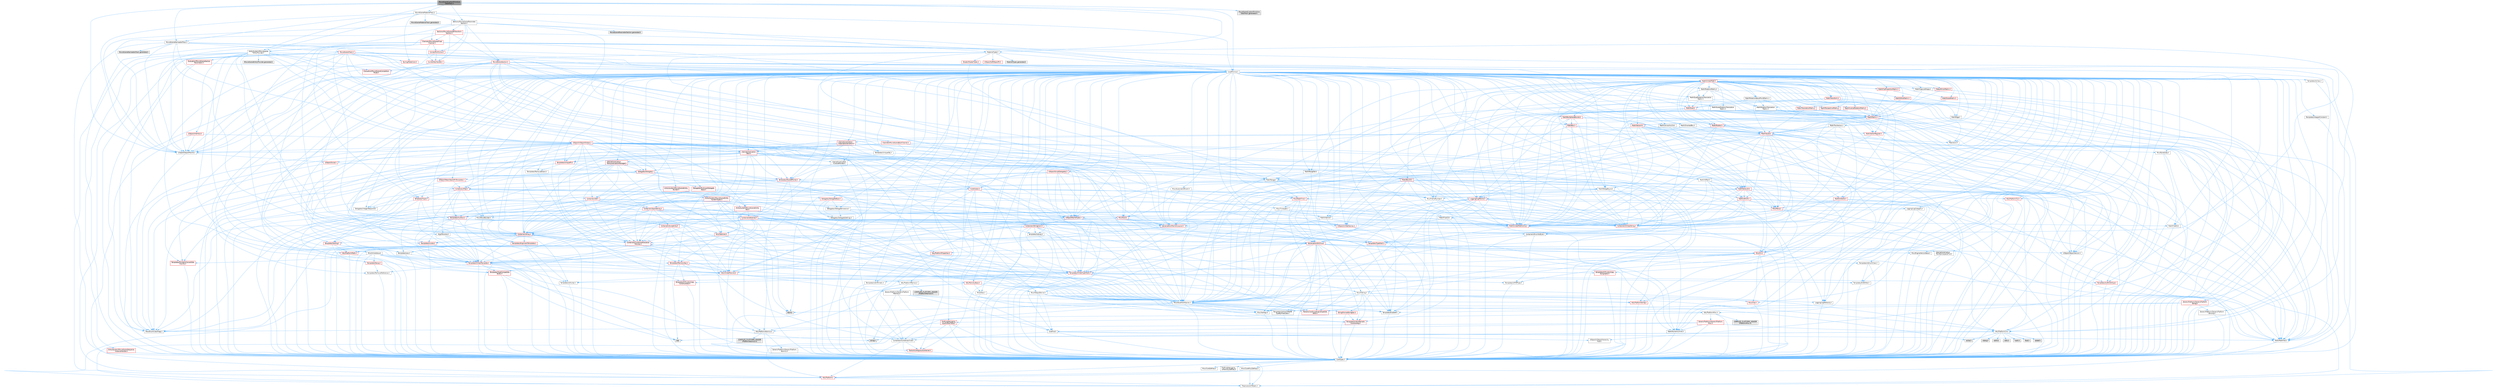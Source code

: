 digraph "MovieSceneCustomPrimitiveDataTrack.h"
{
 // INTERACTIVE_SVG=YES
 // LATEX_PDF_SIZE
  bgcolor="transparent";
  edge [fontname=Helvetica,fontsize=10,labelfontname=Helvetica,labelfontsize=10];
  node [fontname=Helvetica,fontsize=10,shape=box,height=0.2,width=0.4];
  Node1 [id="Node000001",label="MovieSceneCustomPrimitive\lDataTrack.h",height=0.2,width=0.4,color="gray40", fillcolor="grey60", style="filled", fontcolor="black",tooltip=" "];
  Node1 -> Node2 [id="edge1_Node000001_Node000002",color="steelblue1",style="solid",tooltip=" "];
  Node2 [id="Node000002",label="CoreMinimal.h",height=0.2,width=0.4,color="grey40", fillcolor="white", style="filled",URL="$d7/d67/CoreMinimal_8h.html",tooltip=" "];
  Node2 -> Node3 [id="edge2_Node000002_Node000003",color="steelblue1",style="solid",tooltip=" "];
  Node3 [id="Node000003",label="CoreTypes.h",height=0.2,width=0.4,color="grey40", fillcolor="white", style="filled",URL="$dc/dec/CoreTypes_8h.html",tooltip=" "];
  Node3 -> Node4 [id="edge3_Node000003_Node000004",color="steelblue1",style="solid",tooltip=" "];
  Node4 [id="Node000004",label="HAL/Platform.h",height=0.2,width=0.4,color="red", fillcolor="#FFF0F0", style="filled",URL="$d9/dd0/Platform_8h.html",tooltip=" "];
  Node4 -> Node8 [id="edge4_Node000004_Node000008",color="steelblue1",style="solid",tooltip=" "];
  Node8 [id="Node000008",label="PreprocessorHelpers.h",height=0.2,width=0.4,color="grey40", fillcolor="white", style="filled",URL="$db/ddb/PreprocessorHelpers_8h.html",tooltip=" "];
  Node3 -> Node14 [id="edge5_Node000003_Node000014",color="steelblue1",style="solid",tooltip=" "];
  Node14 [id="Node000014",label="ProfilingDebugging\l/UMemoryDefines.h",height=0.2,width=0.4,color="grey40", fillcolor="white", style="filled",URL="$d2/da2/UMemoryDefines_8h.html",tooltip=" "];
  Node3 -> Node15 [id="edge6_Node000003_Node000015",color="steelblue1",style="solid",tooltip=" "];
  Node15 [id="Node000015",label="Misc/CoreMiscDefines.h",height=0.2,width=0.4,color="grey40", fillcolor="white", style="filled",URL="$da/d38/CoreMiscDefines_8h.html",tooltip=" "];
  Node15 -> Node4 [id="edge7_Node000015_Node000004",color="steelblue1",style="solid",tooltip=" "];
  Node15 -> Node8 [id="edge8_Node000015_Node000008",color="steelblue1",style="solid",tooltip=" "];
  Node3 -> Node16 [id="edge9_Node000003_Node000016",color="steelblue1",style="solid",tooltip=" "];
  Node16 [id="Node000016",label="Misc/CoreDefines.h",height=0.2,width=0.4,color="grey40", fillcolor="white", style="filled",URL="$d3/dd2/CoreDefines_8h.html",tooltip=" "];
  Node2 -> Node17 [id="edge10_Node000002_Node000017",color="steelblue1",style="solid",tooltip=" "];
  Node17 [id="Node000017",label="CoreFwd.h",height=0.2,width=0.4,color="grey40", fillcolor="white", style="filled",URL="$d1/d1e/CoreFwd_8h.html",tooltip=" "];
  Node17 -> Node3 [id="edge11_Node000017_Node000003",color="steelblue1",style="solid",tooltip=" "];
  Node17 -> Node18 [id="edge12_Node000017_Node000018",color="steelblue1",style="solid",tooltip=" "];
  Node18 [id="Node000018",label="Containers/ContainersFwd.h",height=0.2,width=0.4,color="grey40", fillcolor="white", style="filled",URL="$d4/d0a/ContainersFwd_8h.html",tooltip=" "];
  Node18 -> Node4 [id="edge13_Node000018_Node000004",color="steelblue1",style="solid",tooltip=" "];
  Node18 -> Node3 [id="edge14_Node000018_Node000003",color="steelblue1",style="solid",tooltip=" "];
  Node18 -> Node19 [id="edge15_Node000018_Node000019",color="steelblue1",style="solid",tooltip=" "];
  Node19 [id="Node000019",label="Traits/IsContiguousContainer.h",height=0.2,width=0.4,color="red", fillcolor="#FFF0F0", style="filled",URL="$d5/d3c/IsContiguousContainer_8h.html",tooltip=" "];
  Node19 -> Node3 [id="edge16_Node000019_Node000003",color="steelblue1",style="solid",tooltip=" "];
  Node17 -> Node22 [id="edge17_Node000017_Node000022",color="steelblue1",style="solid",tooltip=" "];
  Node22 [id="Node000022",label="Math/MathFwd.h",height=0.2,width=0.4,color="grey40", fillcolor="white", style="filled",URL="$d2/d10/MathFwd_8h.html",tooltip=" "];
  Node22 -> Node4 [id="edge18_Node000022_Node000004",color="steelblue1",style="solid",tooltip=" "];
  Node17 -> Node23 [id="edge19_Node000017_Node000023",color="steelblue1",style="solid",tooltip=" "];
  Node23 [id="Node000023",label="UObject/UObjectHierarchy\lFwd.h",height=0.2,width=0.4,color="grey40", fillcolor="white", style="filled",URL="$d3/d13/UObjectHierarchyFwd_8h.html",tooltip=" "];
  Node2 -> Node23 [id="edge20_Node000002_Node000023",color="steelblue1",style="solid",tooltip=" "];
  Node2 -> Node18 [id="edge21_Node000002_Node000018",color="steelblue1",style="solid",tooltip=" "];
  Node2 -> Node24 [id="edge22_Node000002_Node000024",color="steelblue1",style="solid",tooltip=" "];
  Node24 [id="Node000024",label="Misc/VarArgs.h",height=0.2,width=0.4,color="grey40", fillcolor="white", style="filled",URL="$d5/d6f/VarArgs_8h.html",tooltip=" "];
  Node24 -> Node3 [id="edge23_Node000024_Node000003",color="steelblue1",style="solid",tooltip=" "];
  Node2 -> Node25 [id="edge24_Node000002_Node000025",color="steelblue1",style="solid",tooltip=" "];
  Node25 [id="Node000025",label="Logging/LogVerbosity.h",height=0.2,width=0.4,color="grey40", fillcolor="white", style="filled",URL="$d2/d8f/LogVerbosity_8h.html",tooltip=" "];
  Node25 -> Node3 [id="edge25_Node000025_Node000003",color="steelblue1",style="solid",tooltip=" "];
  Node2 -> Node26 [id="edge26_Node000002_Node000026",color="steelblue1",style="solid",tooltip=" "];
  Node26 [id="Node000026",label="Misc/OutputDevice.h",height=0.2,width=0.4,color="grey40", fillcolor="white", style="filled",URL="$d7/d32/OutputDevice_8h.html",tooltip=" "];
  Node26 -> Node17 [id="edge27_Node000026_Node000017",color="steelblue1",style="solid",tooltip=" "];
  Node26 -> Node3 [id="edge28_Node000026_Node000003",color="steelblue1",style="solid",tooltip=" "];
  Node26 -> Node25 [id="edge29_Node000026_Node000025",color="steelblue1",style="solid",tooltip=" "];
  Node26 -> Node24 [id="edge30_Node000026_Node000024",color="steelblue1",style="solid",tooltip=" "];
  Node26 -> Node27 [id="edge31_Node000026_Node000027",color="steelblue1",style="solid",tooltip=" "];
  Node27 [id="Node000027",label="Templates/IsArrayOrRefOf\lTypeByPredicate.h",height=0.2,width=0.4,color="grey40", fillcolor="white", style="filled",URL="$d6/da1/IsArrayOrRefOfTypeByPredicate_8h.html",tooltip=" "];
  Node27 -> Node3 [id="edge32_Node000027_Node000003",color="steelblue1",style="solid",tooltip=" "];
  Node26 -> Node28 [id="edge33_Node000026_Node000028",color="steelblue1",style="solid",tooltip=" "];
  Node28 [id="Node000028",label="Templates/IsValidVariadic\lFunctionArg.h",height=0.2,width=0.4,color="red", fillcolor="#FFF0F0", style="filled",URL="$d0/dc8/IsValidVariadicFunctionArg_8h.html",tooltip=" "];
  Node28 -> Node3 [id="edge34_Node000028_Node000003",color="steelblue1",style="solid",tooltip=" "];
  Node26 -> Node30 [id="edge35_Node000026_Node000030",color="steelblue1",style="solid",tooltip=" "];
  Node30 [id="Node000030",label="Traits/IsCharEncodingCompatible\lWith.h",height=0.2,width=0.4,color="red", fillcolor="#FFF0F0", style="filled",URL="$df/dd1/IsCharEncodingCompatibleWith_8h.html",tooltip=" "];
  Node2 -> Node32 [id="edge36_Node000002_Node000032",color="steelblue1",style="solid",tooltip=" "];
  Node32 [id="Node000032",label="HAL/PlatformCrt.h",height=0.2,width=0.4,color="grey40", fillcolor="white", style="filled",URL="$d8/d75/PlatformCrt_8h.html",tooltip=" "];
  Node32 -> Node33 [id="edge37_Node000032_Node000033",color="steelblue1",style="solid",tooltip=" "];
  Node33 [id="Node000033",label="new",height=0.2,width=0.4,color="grey60", fillcolor="#E0E0E0", style="filled",tooltip=" "];
  Node32 -> Node34 [id="edge38_Node000032_Node000034",color="steelblue1",style="solid",tooltip=" "];
  Node34 [id="Node000034",label="wchar.h",height=0.2,width=0.4,color="grey60", fillcolor="#E0E0E0", style="filled",tooltip=" "];
  Node32 -> Node35 [id="edge39_Node000032_Node000035",color="steelblue1",style="solid",tooltip=" "];
  Node35 [id="Node000035",label="stddef.h",height=0.2,width=0.4,color="grey60", fillcolor="#E0E0E0", style="filled",tooltip=" "];
  Node32 -> Node36 [id="edge40_Node000032_Node000036",color="steelblue1",style="solid",tooltip=" "];
  Node36 [id="Node000036",label="stdlib.h",height=0.2,width=0.4,color="grey60", fillcolor="#E0E0E0", style="filled",tooltip=" "];
  Node32 -> Node37 [id="edge41_Node000032_Node000037",color="steelblue1",style="solid",tooltip=" "];
  Node37 [id="Node000037",label="stdio.h",height=0.2,width=0.4,color="grey60", fillcolor="#E0E0E0", style="filled",tooltip=" "];
  Node32 -> Node38 [id="edge42_Node000032_Node000038",color="steelblue1",style="solid",tooltip=" "];
  Node38 [id="Node000038",label="stdarg.h",height=0.2,width=0.4,color="grey60", fillcolor="#E0E0E0", style="filled",tooltip=" "];
  Node32 -> Node39 [id="edge43_Node000032_Node000039",color="steelblue1",style="solid",tooltip=" "];
  Node39 [id="Node000039",label="math.h",height=0.2,width=0.4,color="grey60", fillcolor="#E0E0E0", style="filled",tooltip=" "];
  Node32 -> Node40 [id="edge44_Node000032_Node000040",color="steelblue1",style="solid",tooltip=" "];
  Node40 [id="Node000040",label="float.h",height=0.2,width=0.4,color="grey60", fillcolor="#E0E0E0", style="filled",tooltip=" "];
  Node32 -> Node41 [id="edge45_Node000032_Node000041",color="steelblue1",style="solid",tooltip=" "];
  Node41 [id="Node000041",label="string.h",height=0.2,width=0.4,color="grey60", fillcolor="#E0E0E0", style="filled",tooltip=" "];
  Node2 -> Node42 [id="edge46_Node000002_Node000042",color="steelblue1",style="solid",tooltip=" "];
  Node42 [id="Node000042",label="HAL/PlatformMisc.h",height=0.2,width=0.4,color="grey40", fillcolor="white", style="filled",URL="$d0/df5/PlatformMisc_8h.html",tooltip=" "];
  Node42 -> Node3 [id="edge47_Node000042_Node000003",color="steelblue1",style="solid",tooltip=" "];
  Node42 -> Node43 [id="edge48_Node000042_Node000043",color="steelblue1",style="solid",tooltip=" "];
  Node43 [id="Node000043",label="GenericPlatform/GenericPlatform\lMisc.h",height=0.2,width=0.4,color="red", fillcolor="#FFF0F0", style="filled",URL="$db/d9a/GenericPlatformMisc_8h.html",tooltip=" "];
  Node43 -> Node17 [id="edge49_Node000043_Node000017",color="steelblue1",style="solid",tooltip=" "];
  Node43 -> Node3 [id="edge50_Node000043_Node000003",color="steelblue1",style="solid",tooltip=" "];
  Node43 -> Node32 [id="edge51_Node000043_Node000032",color="steelblue1",style="solid",tooltip=" "];
  Node43 -> Node47 [id="edge52_Node000043_Node000047",color="steelblue1",style="solid",tooltip=" "];
  Node47 [id="Node000047",label="Math/NumericLimits.h",height=0.2,width=0.4,color="grey40", fillcolor="white", style="filled",URL="$df/d1b/NumericLimits_8h.html",tooltip=" "];
  Node47 -> Node3 [id="edge53_Node000047_Node000003",color="steelblue1",style="solid",tooltip=" "];
  Node43 -> Node49 [id="edge54_Node000043_Node000049",color="steelblue1",style="solid",tooltip=" "];
  Node49 [id="Node000049",label="Misc/EnumClassFlags.h",height=0.2,width=0.4,color="grey40", fillcolor="white", style="filled",URL="$d8/de7/EnumClassFlags_8h.html",tooltip=" "];
  Node42 -> Node52 [id="edge55_Node000042_Node000052",color="steelblue1",style="solid",tooltip=" "];
  Node52 [id="Node000052",label="COMPILED_PLATFORM_HEADER\l(PlatformMisc.h)",height=0.2,width=0.4,color="grey60", fillcolor="#E0E0E0", style="filled",tooltip=" "];
  Node42 -> Node53 [id="edge56_Node000042_Node000053",color="steelblue1",style="solid",tooltip=" "];
  Node53 [id="Node000053",label="ProfilingDebugging\l/CpuProfilerTrace.h",height=0.2,width=0.4,color="red", fillcolor="#FFF0F0", style="filled",URL="$da/dcb/CpuProfilerTrace_8h.html",tooltip=" "];
  Node53 -> Node3 [id="edge57_Node000053_Node000003",color="steelblue1",style="solid",tooltip=" "];
  Node53 -> Node18 [id="edge58_Node000053_Node000018",color="steelblue1",style="solid",tooltip=" "];
  Node53 -> Node54 [id="edge59_Node000053_Node000054",color="steelblue1",style="solid",tooltip=" "];
  Node54 [id="Node000054",label="HAL/PlatformAtomics.h",height=0.2,width=0.4,color="grey40", fillcolor="white", style="filled",URL="$d3/d36/PlatformAtomics_8h.html",tooltip=" "];
  Node54 -> Node3 [id="edge60_Node000054_Node000003",color="steelblue1",style="solid",tooltip=" "];
  Node54 -> Node55 [id="edge61_Node000054_Node000055",color="steelblue1",style="solid",tooltip=" "];
  Node55 [id="Node000055",label="GenericPlatform/GenericPlatform\lAtomics.h",height=0.2,width=0.4,color="grey40", fillcolor="white", style="filled",URL="$da/d72/GenericPlatformAtomics_8h.html",tooltip=" "];
  Node55 -> Node3 [id="edge62_Node000055_Node000003",color="steelblue1",style="solid",tooltip=" "];
  Node54 -> Node56 [id="edge63_Node000054_Node000056",color="steelblue1",style="solid",tooltip=" "];
  Node56 [id="Node000056",label="COMPILED_PLATFORM_HEADER\l(PlatformAtomics.h)",height=0.2,width=0.4,color="grey60", fillcolor="#E0E0E0", style="filled",tooltip=" "];
  Node53 -> Node8 [id="edge64_Node000053_Node000008",color="steelblue1",style="solid",tooltip=" "];
  Node2 -> Node61 [id="edge65_Node000002_Node000061",color="steelblue1",style="solid",tooltip=" "];
  Node61 [id="Node000061",label="Misc/AssertionMacros.h",height=0.2,width=0.4,color="grey40", fillcolor="white", style="filled",URL="$d0/dfa/AssertionMacros_8h.html",tooltip=" "];
  Node61 -> Node3 [id="edge66_Node000061_Node000003",color="steelblue1",style="solid",tooltip=" "];
  Node61 -> Node4 [id="edge67_Node000061_Node000004",color="steelblue1",style="solid",tooltip=" "];
  Node61 -> Node42 [id="edge68_Node000061_Node000042",color="steelblue1",style="solid",tooltip=" "];
  Node61 -> Node8 [id="edge69_Node000061_Node000008",color="steelblue1",style="solid",tooltip=" "];
  Node61 -> Node62 [id="edge70_Node000061_Node000062",color="steelblue1",style="solid",tooltip=" "];
  Node62 [id="Node000062",label="Templates/EnableIf.h",height=0.2,width=0.4,color="grey40", fillcolor="white", style="filled",URL="$d7/d60/EnableIf_8h.html",tooltip=" "];
  Node62 -> Node3 [id="edge71_Node000062_Node000003",color="steelblue1",style="solid",tooltip=" "];
  Node61 -> Node27 [id="edge72_Node000061_Node000027",color="steelblue1",style="solid",tooltip=" "];
  Node61 -> Node28 [id="edge73_Node000061_Node000028",color="steelblue1",style="solid",tooltip=" "];
  Node61 -> Node30 [id="edge74_Node000061_Node000030",color="steelblue1",style="solid",tooltip=" "];
  Node61 -> Node24 [id="edge75_Node000061_Node000024",color="steelblue1",style="solid",tooltip=" "];
  Node61 -> Node63 [id="edge76_Node000061_Node000063",color="steelblue1",style="solid",tooltip=" "];
  Node63 [id="Node000063",label="String/FormatStringSan.h",height=0.2,width=0.4,color="red", fillcolor="#FFF0F0", style="filled",URL="$d3/d8b/FormatStringSan_8h.html",tooltip=" "];
  Node63 -> Node3 [id="edge77_Node000063_Node000003",color="steelblue1",style="solid",tooltip=" "];
  Node63 -> Node28 [id="edge78_Node000063_Node000028",color="steelblue1",style="solid",tooltip=" "];
  Node63 -> Node18 [id="edge79_Node000063_Node000018",color="steelblue1",style="solid",tooltip=" "];
  Node61 -> Node69 [id="edge80_Node000061_Node000069",color="steelblue1",style="solid",tooltip=" "];
  Node69 [id="Node000069",label="atomic",height=0.2,width=0.4,color="grey60", fillcolor="#E0E0E0", style="filled",tooltip=" "];
  Node2 -> Node70 [id="edge81_Node000002_Node000070",color="steelblue1",style="solid",tooltip=" "];
  Node70 [id="Node000070",label="Templates/IsPointer.h",height=0.2,width=0.4,color="grey40", fillcolor="white", style="filled",URL="$d7/d05/IsPointer_8h.html",tooltip=" "];
  Node70 -> Node3 [id="edge82_Node000070_Node000003",color="steelblue1",style="solid",tooltip=" "];
  Node2 -> Node71 [id="edge83_Node000002_Node000071",color="steelblue1",style="solid",tooltip=" "];
  Node71 [id="Node000071",label="HAL/PlatformMemory.h",height=0.2,width=0.4,color="grey40", fillcolor="white", style="filled",URL="$de/d68/PlatformMemory_8h.html",tooltip=" "];
  Node71 -> Node3 [id="edge84_Node000071_Node000003",color="steelblue1",style="solid",tooltip=" "];
  Node71 -> Node72 [id="edge85_Node000071_Node000072",color="steelblue1",style="solid",tooltip=" "];
  Node72 [id="Node000072",label="GenericPlatform/GenericPlatform\lMemory.h",height=0.2,width=0.4,color="grey40", fillcolor="white", style="filled",URL="$dd/d22/GenericPlatformMemory_8h.html",tooltip=" "];
  Node72 -> Node17 [id="edge86_Node000072_Node000017",color="steelblue1",style="solid",tooltip=" "];
  Node72 -> Node3 [id="edge87_Node000072_Node000003",color="steelblue1",style="solid",tooltip=" "];
  Node72 -> Node73 [id="edge88_Node000072_Node000073",color="steelblue1",style="solid",tooltip=" "];
  Node73 [id="Node000073",label="HAL/PlatformString.h",height=0.2,width=0.4,color="red", fillcolor="#FFF0F0", style="filled",URL="$db/db5/PlatformString_8h.html",tooltip=" "];
  Node73 -> Node3 [id="edge89_Node000073_Node000003",color="steelblue1",style="solid",tooltip=" "];
  Node72 -> Node41 [id="edge90_Node000072_Node000041",color="steelblue1",style="solid",tooltip=" "];
  Node72 -> Node34 [id="edge91_Node000072_Node000034",color="steelblue1",style="solid",tooltip=" "];
  Node71 -> Node75 [id="edge92_Node000071_Node000075",color="steelblue1",style="solid",tooltip=" "];
  Node75 [id="Node000075",label="COMPILED_PLATFORM_HEADER\l(PlatformMemory.h)",height=0.2,width=0.4,color="grey60", fillcolor="#E0E0E0", style="filled",tooltip=" "];
  Node2 -> Node54 [id="edge93_Node000002_Node000054",color="steelblue1",style="solid",tooltip=" "];
  Node2 -> Node76 [id="edge94_Node000002_Node000076",color="steelblue1",style="solid",tooltip=" "];
  Node76 [id="Node000076",label="Misc/Exec.h",height=0.2,width=0.4,color="grey40", fillcolor="white", style="filled",URL="$de/ddb/Exec_8h.html",tooltip=" "];
  Node76 -> Node3 [id="edge95_Node000076_Node000003",color="steelblue1",style="solid",tooltip=" "];
  Node76 -> Node61 [id="edge96_Node000076_Node000061",color="steelblue1",style="solid",tooltip=" "];
  Node2 -> Node77 [id="edge97_Node000002_Node000077",color="steelblue1",style="solid",tooltip=" "];
  Node77 [id="Node000077",label="HAL/MemoryBase.h",height=0.2,width=0.4,color="red", fillcolor="#FFF0F0", style="filled",URL="$d6/d9f/MemoryBase_8h.html",tooltip=" "];
  Node77 -> Node3 [id="edge98_Node000077_Node000003",color="steelblue1",style="solid",tooltip=" "];
  Node77 -> Node54 [id="edge99_Node000077_Node000054",color="steelblue1",style="solid",tooltip=" "];
  Node77 -> Node32 [id="edge100_Node000077_Node000032",color="steelblue1",style="solid",tooltip=" "];
  Node77 -> Node76 [id="edge101_Node000077_Node000076",color="steelblue1",style="solid",tooltip=" "];
  Node77 -> Node26 [id="edge102_Node000077_Node000026",color="steelblue1",style="solid",tooltip=" "];
  Node2 -> Node87 [id="edge103_Node000002_Node000087",color="steelblue1",style="solid",tooltip=" "];
  Node87 [id="Node000087",label="HAL/UnrealMemory.h",height=0.2,width=0.4,color="red", fillcolor="#FFF0F0", style="filled",URL="$d9/d96/UnrealMemory_8h.html",tooltip=" "];
  Node87 -> Node3 [id="edge104_Node000087_Node000003",color="steelblue1",style="solid",tooltip=" "];
  Node87 -> Node72 [id="edge105_Node000087_Node000072",color="steelblue1",style="solid",tooltip=" "];
  Node87 -> Node77 [id="edge106_Node000087_Node000077",color="steelblue1",style="solid",tooltip=" "];
  Node87 -> Node71 [id="edge107_Node000087_Node000071",color="steelblue1",style="solid",tooltip=" "];
  Node87 -> Node70 [id="edge108_Node000087_Node000070",color="steelblue1",style="solid",tooltip=" "];
  Node2 -> Node89 [id="edge109_Node000002_Node000089",color="steelblue1",style="solid",tooltip=" "];
  Node89 [id="Node000089",label="Templates/IsArithmetic.h",height=0.2,width=0.4,color="grey40", fillcolor="white", style="filled",URL="$d2/d5d/IsArithmetic_8h.html",tooltip=" "];
  Node89 -> Node3 [id="edge110_Node000089_Node000003",color="steelblue1",style="solid",tooltip=" "];
  Node2 -> Node83 [id="edge111_Node000002_Node000083",color="steelblue1",style="solid",tooltip=" "];
  Node83 [id="Node000083",label="Templates/AndOrNot.h",height=0.2,width=0.4,color="grey40", fillcolor="white", style="filled",URL="$db/d0a/AndOrNot_8h.html",tooltip=" "];
  Node83 -> Node3 [id="edge112_Node000083_Node000003",color="steelblue1",style="solid",tooltip=" "];
  Node2 -> Node90 [id="edge113_Node000002_Node000090",color="steelblue1",style="solid",tooltip=" "];
  Node90 [id="Node000090",label="Templates/IsPODType.h",height=0.2,width=0.4,color="grey40", fillcolor="white", style="filled",URL="$d7/db1/IsPODType_8h.html",tooltip=" "];
  Node90 -> Node3 [id="edge114_Node000090_Node000003",color="steelblue1",style="solid",tooltip=" "];
  Node2 -> Node91 [id="edge115_Node000002_Node000091",color="steelblue1",style="solid",tooltip=" "];
  Node91 [id="Node000091",label="Templates/IsUECoreType.h",height=0.2,width=0.4,color="red", fillcolor="#FFF0F0", style="filled",URL="$d1/db8/IsUECoreType_8h.html",tooltip=" "];
  Node91 -> Node3 [id="edge116_Node000091_Node000003",color="steelblue1",style="solid",tooltip=" "];
  Node2 -> Node84 [id="edge117_Node000002_Node000084",color="steelblue1",style="solid",tooltip=" "];
  Node84 [id="Node000084",label="Templates/IsTriviallyCopy\lConstructible.h",height=0.2,width=0.4,color="red", fillcolor="#FFF0F0", style="filled",URL="$d3/d78/IsTriviallyCopyConstructible_8h.html",tooltip=" "];
  Node84 -> Node3 [id="edge118_Node000084_Node000003",color="steelblue1",style="solid",tooltip=" "];
  Node2 -> Node92 [id="edge119_Node000002_Node000092",color="steelblue1",style="solid",tooltip=" "];
  Node92 [id="Node000092",label="Templates/UnrealTypeTraits.h",height=0.2,width=0.4,color="red", fillcolor="#FFF0F0", style="filled",URL="$d2/d2d/UnrealTypeTraits_8h.html",tooltip=" "];
  Node92 -> Node3 [id="edge120_Node000092_Node000003",color="steelblue1",style="solid",tooltip=" "];
  Node92 -> Node70 [id="edge121_Node000092_Node000070",color="steelblue1",style="solid",tooltip=" "];
  Node92 -> Node61 [id="edge122_Node000092_Node000061",color="steelblue1",style="solid",tooltip=" "];
  Node92 -> Node83 [id="edge123_Node000092_Node000083",color="steelblue1",style="solid",tooltip=" "];
  Node92 -> Node62 [id="edge124_Node000092_Node000062",color="steelblue1",style="solid",tooltip=" "];
  Node92 -> Node89 [id="edge125_Node000092_Node000089",color="steelblue1",style="solid",tooltip=" "];
  Node92 -> Node90 [id="edge126_Node000092_Node000090",color="steelblue1",style="solid",tooltip=" "];
  Node92 -> Node91 [id="edge127_Node000092_Node000091",color="steelblue1",style="solid",tooltip=" "];
  Node92 -> Node84 [id="edge128_Node000092_Node000084",color="steelblue1",style="solid",tooltip=" "];
  Node2 -> Node62 [id="edge129_Node000002_Node000062",color="steelblue1",style="solid",tooltip=" "];
  Node2 -> Node94 [id="edge130_Node000002_Node000094",color="steelblue1",style="solid",tooltip=" "];
  Node94 [id="Node000094",label="Templates/RemoveReference.h",height=0.2,width=0.4,color="grey40", fillcolor="white", style="filled",URL="$da/dbe/RemoveReference_8h.html",tooltip=" "];
  Node94 -> Node3 [id="edge131_Node000094_Node000003",color="steelblue1",style="solid",tooltip=" "];
  Node2 -> Node95 [id="edge132_Node000002_Node000095",color="steelblue1",style="solid",tooltip=" "];
  Node95 [id="Node000095",label="Templates/IntegralConstant.h",height=0.2,width=0.4,color="grey40", fillcolor="white", style="filled",URL="$db/d1b/IntegralConstant_8h.html",tooltip=" "];
  Node95 -> Node3 [id="edge133_Node000095_Node000003",color="steelblue1",style="solid",tooltip=" "];
  Node2 -> Node96 [id="edge134_Node000002_Node000096",color="steelblue1",style="solid",tooltip=" "];
  Node96 [id="Node000096",label="Templates/IsClass.h",height=0.2,width=0.4,color="grey40", fillcolor="white", style="filled",URL="$db/dcb/IsClass_8h.html",tooltip=" "];
  Node96 -> Node3 [id="edge135_Node000096_Node000003",color="steelblue1",style="solid",tooltip=" "];
  Node2 -> Node97 [id="edge136_Node000002_Node000097",color="steelblue1",style="solid",tooltip=" "];
  Node97 [id="Node000097",label="Templates/TypeCompatible\lBytes.h",height=0.2,width=0.4,color="red", fillcolor="#FFF0F0", style="filled",URL="$df/d0a/TypeCompatibleBytes_8h.html",tooltip=" "];
  Node97 -> Node3 [id="edge137_Node000097_Node000003",color="steelblue1",style="solid",tooltip=" "];
  Node97 -> Node41 [id="edge138_Node000097_Node000041",color="steelblue1",style="solid",tooltip=" "];
  Node97 -> Node33 [id="edge139_Node000097_Node000033",color="steelblue1",style="solid",tooltip=" "];
  Node2 -> Node19 [id="edge140_Node000002_Node000019",color="steelblue1",style="solid",tooltip=" "];
  Node2 -> Node98 [id="edge141_Node000002_Node000098",color="steelblue1",style="solid",tooltip=" "];
  Node98 [id="Node000098",label="Templates/UnrealTemplate.h",height=0.2,width=0.4,color="red", fillcolor="#FFF0F0", style="filled",URL="$d4/d24/UnrealTemplate_8h.html",tooltip=" "];
  Node98 -> Node3 [id="edge142_Node000098_Node000003",color="steelblue1",style="solid",tooltip=" "];
  Node98 -> Node70 [id="edge143_Node000098_Node000070",color="steelblue1",style="solid",tooltip=" "];
  Node98 -> Node87 [id="edge144_Node000098_Node000087",color="steelblue1",style="solid",tooltip=" "];
  Node98 -> Node92 [id="edge145_Node000098_Node000092",color="steelblue1",style="solid",tooltip=" "];
  Node98 -> Node94 [id="edge146_Node000098_Node000094",color="steelblue1",style="solid",tooltip=" "];
  Node98 -> Node97 [id="edge147_Node000098_Node000097",color="steelblue1",style="solid",tooltip=" "];
  Node98 -> Node19 [id="edge148_Node000098_Node000019",color="steelblue1",style="solid",tooltip=" "];
  Node2 -> Node47 [id="edge149_Node000002_Node000047",color="steelblue1",style="solid",tooltip=" "];
  Node2 -> Node102 [id="edge150_Node000002_Node000102",color="steelblue1",style="solid",tooltip=" "];
  Node102 [id="Node000102",label="HAL/PlatformMath.h",height=0.2,width=0.4,color="red", fillcolor="#FFF0F0", style="filled",URL="$dc/d53/PlatformMath_8h.html",tooltip=" "];
  Node102 -> Node3 [id="edge151_Node000102_Node000003",color="steelblue1",style="solid",tooltip=" "];
  Node2 -> Node85 [id="edge152_Node000002_Node000085",color="steelblue1",style="solid",tooltip=" "];
  Node85 [id="Node000085",label="Templates/IsTriviallyCopy\lAssignable.h",height=0.2,width=0.4,color="red", fillcolor="#FFF0F0", style="filled",URL="$d2/df2/IsTriviallyCopyAssignable_8h.html",tooltip=" "];
  Node85 -> Node3 [id="edge153_Node000085_Node000003",color="steelblue1",style="solid",tooltip=" "];
  Node2 -> Node110 [id="edge154_Node000002_Node000110",color="steelblue1",style="solid",tooltip=" "];
  Node110 [id="Node000110",label="Templates/MemoryOps.h",height=0.2,width=0.4,color="red", fillcolor="#FFF0F0", style="filled",URL="$db/dea/MemoryOps_8h.html",tooltip=" "];
  Node110 -> Node3 [id="edge155_Node000110_Node000003",color="steelblue1",style="solid",tooltip=" "];
  Node110 -> Node87 [id="edge156_Node000110_Node000087",color="steelblue1",style="solid",tooltip=" "];
  Node110 -> Node85 [id="edge157_Node000110_Node000085",color="steelblue1",style="solid",tooltip=" "];
  Node110 -> Node84 [id="edge158_Node000110_Node000084",color="steelblue1",style="solid",tooltip=" "];
  Node110 -> Node92 [id="edge159_Node000110_Node000092",color="steelblue1",style="solid",tooltip=" "];
  Node110 -> Node33 [id="edge160_Node000110_Node000033",color="steelblue1",style="solid",tooltip=" "];
  Node2 -> Node111 [id="edge161_Node000002_Node000111",color="steelblue1",style="solid",tooltip=" "];
  Node111 [id="Node000111",label="Containers/ContainerAllocation\lPolicies.h",height=0.2,width=0.4,color="red", fillcolor="#FFF0F0", style="filled",URL="$d7/dff/ContainerAllocationPolicies_8h.html",tooltip=" "];
  Node111 -> Node3 [id="edge162_Node000111_Node000003",color="steelblue1",style="solid",tooltip=" "];
  Node111 -> Node111 [id="edge163_Node000111_Node000111",color="steelblue1",style="solid",tooltip=" "];
  Node111 -> Node102 [id="edge164_Node000111_Node000102",color="steelblue1",style="solid",tooltip=" "];
  Node111 -> Node87 [id="edge165_Node000111_Node000087",color="steelblue1",style="solid",tooltip=" "];
  Node111 -> Node47 [id="edge166_Node000111_Node000047",color="steelblue1",style="solid",tooltip=" "];
  Node111 -> Node61 [id="edge167_Node000111_Node000061",color="steelblue1",style="solid",tooltip=" "];
  Node111 -> Node110 [id="edge168_Node000111_Node000110",color="steelblue1",style="solid",tooltip=" "];
  Node111 -> Node97 [id="edge169_Node000111_Node000097",color="steelblue1",style="solid",tooltip=" "];
  Node2 -> Node114 [id="edge170_Node000002_Node000114",color="steelblue1",style="solid",tooltip=" "];
  Node114 [id="Node000114",label="Templates/IsEnumClass.h",height=0.2,width=0.4,color="grey40", fillcolor="white", style="filled",URL="$d7/d15/IsEnumClass_8h.html",tooltip=" "];
  Node114 -> Node3 [id="edge171_Node000114_Node000003",color="steelblue1",style="solid",tooltip=" "];
  Node114 -> Node83 [id="edge172_Node000114_Node000083",color="steelblue1",style="solid",tooltip=" "];
  Node2 -> Node115 [id="edge173_Node000002_Node000115",color="steelblue1",style="solid",tooltip=" "];
  Node115 [id="Node000115",label="HAL/PlatformProperties.h",height=0.2,width=0.4,color="red", fillcolor="#FFF0F0", style="filled",URL="$d9/db0/PlatformProperties_8h.html",tooltip=" "];
  Node115 -> Node3 [id="edge174_Node000115_Node000003",color="steelblue1",style="solid",tooltip=" "];
  Node2 -> Node118 [id="edge175_Node000002_Node000118",color="steelblue1",style="solid",tooltip=" "];
  Node118 [id="Node000118",label="Misc/EngineVersionBase.h",height=0.2,width=0.4,color="grey40", fillcolor="white", style="filled",URL="$d5/d2b/EngineVersionBase_8h.html",tooltip=" "];
  Node118 -> Node3 [id="edge176_Node000118_Node000003",color="steelblue1",style="solid",tooltip=" "];
  Node2 -> Node119 [id="edge177_Node000002_Node000119",color="steelblue1",style="solid",tooltip=" "];
  Node119 [id="Node000119",label="Internationalization\l/TextNamespaceFwd.h",height=0.2,width=0.4,color="grey40", fillcolor="white", style="filled",URL="$d8/d97/TextNamespaceFwd_8h.html",tooltip=" "];
  Node119 -> Node3 [id="edge178_Node000119_Node000003",color="steelblue1",style="solid",tooltip=" "];
  Node2 -> Node120 [id="edge179_Node000002_Node000120",color="steelblue1",style="solid",tooltip=" "];
  Node120 [id="Node000120",label="Serialization/Archive.h",height=0.2,width=0.4,color="red", fillcolor="#FFF0F0", style="filled",URL="$d7/d3b/Archive_8h.html",tooltip=" "];
  Node120 -> Node17 [id="edge180_Node000120_Node000017",color="steelblue1",style="solid",tooltip=" "];
  Node120 -> Node3 [id="edge181_Node000120_Node000003",color="steelblue1",style="solid",tooltip=" "];
  Node120 -> Node115 [id="edge182_Node000120_Node000115",color="steelblue1",style="solid",tooltip=" "];
  Node120 -> Node119 [id="edge183_Node000120_Node000119",color="steelblue1",style="solid",tooltip=" "];
  Node120 -> Node22 [id="edge184_Node000120_Node000022",color="steelblue1",style="solid",tooltip=" "];
  Node120 -> Node61 [id="edge185_Node000120_Node000061",color="steelblue1",style="solid",tooltip=" "];
  Node120 -> Node118 [id="edge186_Node000120_Node000118",color="steelblue1",style="solid",tooltip=" "];
  Node120 -> Node24 [id="edge187_Node000120_Node000024",color="steelblue1",style="solid",tooltip=" "];
  Node120 -> Node62 [id="edge188_Node000120_Node000062",color="steelblue1",style="solid",tooltip=" "];
  Node120 -> Node27 [id="edge189_Node000120_Node000027",color="steelblue1",style="solid",tooltip=" "];
  Node120 -> Node114 [id="edge190_Node000120_Node000114",color="steelblue1",style="solid",tooltip=" "];
  Node120 -> Node28 [id="edge191_Node000120_Node000028",color="steelblue1",style="solid",tooltip=" "];
  Node120 -> Node98 [id="edge192_Node000120_Node000098",color="steelblue1",style="solid",tooltip=" "];
  Node120 -> Node30 [id="edge193_Node000120_Node000030",color="steelblue1",style="solid",tooltip=" "];
  Node120 -> Node123 [id="edge194_Node000120_Node000123",color="steelblue1",style="solid",tooltip=" "];
  Node123 [id="Node000123",label="UObject/ObjectVersion.h",height=0.2,width=0.4,color="grey40", fillcolor="white", style="filled",URL="$da/d63/ObjectVersion_8h.html",tooltip=" "];
  Node123 -> Node3 [id="edge195_Node000123_Node000003",color="steelblue1",style="solid",tooltip=" "];
  Node2 -> Node124 [id="edge196_Node000002_Node000124",color="steelblue1",style="solid",tooltip=" "];
  Node124 [id="Node000124",label="Templates/Less.h",height=0.2,width=0.4,color="grey40", fillcolor="white", style="filled",URL="$de/dc8/Less_8h.html",tooltip=" "];
  Node124 -> Node3 [id="edge197_Node000124_Node000003",color="steelblue1",style="solid",tooltip=" "];
  Node124 -> Node98 [id="edge198_Node000124_Node000098",color="steelblue1",style="solid",tooltip=" "];
  Node2 -> Node125 [id="edge199_Node000002_Node000125",color="steelblue1",style="solid",tooltip=" "];
  Node125 [id="Node000125",label="Templates/Sorting.h",height=0.2,width=0.4,color="red", fillcolor="#FFF0F0", style="filled",URL="$d3/d9e/Sorting_8h.html",tooltip=" "];
  Node125 -> Node3 [id="edge200_Node000125_Node000003",color="steelblue1",style="solid",tooltip=" "];
  Node125 -> Node102 [id="edge201_Node000125_Node000102",color="steelblue1",style="solid",tooltip=" "];
  Node125 -> Node124 [id="edge202_Node000125_Node000124",color="steelblue1",style="solid",tooltip=" "];
  Node2 -> Node136 [id="edge203_Node000002_Node000136",color="steelblue1",style="solid",tooltip=" "];
  Node136 [id="Node000136",label="Misc/Char.h",height=0.2,width=0.4,color="red", fillcolor="#FFF0F0", style="filled",URL="$d0/d58/Char_8h.html",tooltip=" "];
  Node136 -> Node3 [id="edge204_Node000136_Node000003",color="steelblue1",style="solid",tooltip=" "];
  Node2 -> Node139 [id="edge205_Node000002_Node000139",color="steelblue1",style="solid",tooltip=" "];
  Node139 [id="Node000139",label="GenericPlatform/GenericPlatform\lStricmp.h",height=0.2,width=0.4,color="grey40", fillcolor="white", style="filled",URL="$d2/d86/GenericPlatformStricmp_8h.html",tooltip=" "];
  Node139 -> Node3 [id="edge206_Node000139_Node000003",color="steelblue1",style="solid",tooltip=" "];
  Node2 -> Node140 [id="edge207_Node000002_Node000140",color="steelblue1",style="solid",tooltip=" "];
  Node140 [id="Node000140",label="GenericPlatform/GenericPlatform\lString.h",height=0.2,width=0.4,color="red", fillcolor="#FFF0F0", style="filled",URL="$dd/d20/GenericPlatformString_8h.html",tooltip=" "];
  Node140 -> Node3 [id="edge208_Node000140_Node000003",color="steelblue1",style="solid",tooltip=" "];
  Node140 -> Node139 [id="edge209_Node000140_Node000139",color="steelblue1",style="solid",tooltip=" "];
  Node140 -> Node62 [id="edge210_Node000140_Node000062",color="steelblue1",style="solid",tooltip=" "];
  Node140 -> Node30 [id="edge211_Node000140_Node000030",color="steelblue1",style="solid",tooltip=" "];
  Node2 -> Node73 [id="edge212_Node000002_Node000073",color="steelblue1",style="solid",tooltip=" "];
  Node2 -> Node143 [id="edge213_Node000002_Node000143",color="steelblue1",style="solid",tooltip=" "];
  Node143 [id="Node000143",label="Misc/CString.h",height=0.2,width=0.4,color="grey40", fillcolor="white", style="filled",URL="$d2/d49/CString_8h.html",tooltip=" "];
  Node143 -> Node3 [id="edge214_Node000143_Node000003",color="steelblue1",style="solid",tooltip=" "];
  Node143 -> Node32 [id="edge215_Node000143_Node000032",color="steelblue1",style="solid",tooltip=" "];
  Node143 -> Node73 [id="edge216_Node000143_Node000073",color="steelblue1",style="solid",tooltip=" "];
  Node143 -> Node61 [id="edge217_Node000143_Node000061",color="steelblue1",style="solid",tooltip=" "];
  Node143 -> Node136 [id="edge218_Node000143_Node000136",color="steelblue1",style="solid",tooltip=" "];
  Node143 -> Node24 [id="edge219_Node000143_Node000024",color="steelblue1",style="solid",tooltip=" "];
  Node143 -> Node27 [id="edge220_Node000143_Node000027",color="steelblue1",style="solid",tooltip=" "];
  Node143 -> Node28 [id="edge221_Node000143_Node000028",color="steelblue1",style="solid",tooltip=" "];
  Node143 -> Node30 [id="edge222_Node000143_Node000030",color="steelblue1",style="solid",tooltip=" "];
  Node2 -> Node144 [id="edge223_Node000002_Node000144",color="steelblue1",style="solid",tooltip=" "];
  Node144 [id="Node000144",label="Misc/Crc.h",height=0.2,width=0.4,color="red", fillcolor="#FFF0F0", style="filled",URL="$d4/dd2/Crc_8h.html",tooltip=" "];
  Node144 -> Node3 [id="edge224_Node000144_Node000003",color="steelblue1",style="solid",tooltip=" "];
  Node144 -> Node73 [id="edge225_Node000144_Node000073",color="steelblue1",style="solid",tooltip=" "];
  Node144 -> Node61 [id="edge226_Node000144_Node000061",color="steelblue1",style="solid",tooltip=" "];
  Node144 -> Node143 [id="edge227_Node000144_Node000143",color="steelblue1",style="solid",tooltip=" "];
  Node144 -> Node136 [id="edge228_Node000144_Node000136",color="steelblue1",style="solid",tooltip=" "];
  Node144 -> Node92 [id="edge229_Node000144_Node000092",color="steelblue1",style="solid",tooltip=" "];
  Node2 -> Node135 [id="edge230_Node000002_Node000135",color="steelblue1",style="solid",tooltip=" "];
  Node135 [id="Node000135",label="Math/UnrealMathUtility.h",height=0.2,width=0.4,color="red", fillcolor="#FFF0F0", style="filled",URL="$db/db8/UnrealMathUtility_8h.html",tooltip=" "];
  Node135 -> Node3 [id="edge231_Node000135_Node000003",color="steelblue1",style="solid",tooltip=" "];
  Node135 -> Node61 [id="edge232_Node000135_Node000061",color="steelblue1",style="solid",tooltip=" "];
  Node135 -> Node102 [id="edge233_Node000135_Node000102",color="steelblue1",style="solid",tooltip=" "];
  Node135 -> Node22 [id="edge234_Node000135_Node000022",color="steelblue1",style="solid",tooltip=" "];
  Node2 -> Node145 [id="edge235_Node000002_Node000145",color="steelblue1",style="solid",tooltip=" "];
  Node145 [id="Node000145",label="Containers/UnrealString.h",height=0.2,width=0.4,color="red", fillcolor="#FFF0F0", style="filled",URL="$d5/dba/UnrealString_8h.html",tooltip=" "];
  Node2 -> Node149 [id="edge236_Node000002_Node000149",color="steelblue1",style="solid",tooltip=" "];
  Node149 [id="Node000149",label="Containers/Array.h",height=0.2,width=0.4,color="red", fillcolor="#FFF0F0", style="filled",URL="$df/dd0/Array_8h.html",tooltip=" "];
  Node149 -> Node3 [id="edge237_Node000149_Node000003",color="steelblue1",style="solid",tooltip=" "];
  Node149 -> Node61 [id="edge238_Node000149_Node000061",color="steelblue1",style="solid",tooltip=" "];
  Node149 -> Node87 [id="edge239_Node000149_Node000087",color="steelblue1",style="solid",tooltip=" "];
  Node149 -> Node92 [id="edge240_Node000149_Node000092",color="steelblue1",style="solid",tooltip=" "];
  Node149 -> Node98 [id="edge241_Node000149_Node000098",color="steelblue1",style="solid",tooltip=" "];
  Node149 -> Node111 [id="edge242_Node000149_Node000111",color="steelblue1",style="solid",tooltip=" "];
  Node149 -> Node120 [id="edge243_Node000149_Node000120",color="steelblue1",style="solid",tooltip=" "];
  Node149 -> Node128 [id="edge244_Node000149_Node000128",color="steelblue1",style="solid",tooltip=" "];
  Node128 [id="Node000128",label="Templates/Invoke.h",height=0.2,width=0.4,color="red", fillcolor="#FFF0F0", style="filled",URL="$d7/deb/Invoke_8h.html",tooltip=" "];
  Node128 -> Node3 [id="edge245_Node000128_Node000003",color="steelblue1",style="solid",tooltip=" "];
  Node128 -> Node98 [id="edge246_Node000128_Node000098",color="steelblue1",style="solid",tooltip=" "];
  Node149 -> Node124 [id="edge247_Node000149_Node000124",color="steelblue1",style="solid",tooltip=" "];
  Node149 -> Node125 [id="edge248_Node000149_Node000125",color="steelblue1",style="solid",tooltip=" "];
  Node149 -> Node172 [id="edge249_Node000149_Node000172",color="steelblue1",style="solid",tooltip=" "];
  Node172 [id="Node000172",label="Templates/AlignmentTemplates.h",height=0.2,width=0.4,color="red", fillcolor="#FFF0F0", style="filled",URL="$dd/d32/AlignmentTemplates_8h.html",tooltip=" "];
  Node172 -> Node3 [id="edge250_Node000172_Node000003",color="steelblue1",style="solid",tooltip=" "];
  Node172 -> Node70 [id="edge251_Node000172_Node000070",color="steelblue1",style="solid",tooltip=" "];
  Node2 -> Node173 [id="edge252_Node000002_Node000173",color="steelblue1",style="solid",tooltip=" "];
  Node173 [id="Node000173",label="Misc/FrameNumber.h",height=0.2,width=0.4,color="grey40", fillcolor="white", style="filled",URL="$dd/dbd/FrameNumber_8h.html",tooltip=" "];
  Node173 -> Node3 [id="edge253_Node000173_Node000003",color="steelblue1",style="solid",tooltip=" "];
  Node173 -> Node47 [id="edge254_Node000173_Node000047",color="steelblue1",style="solid",tooltip=" "];
  Node173 -> Node135 [id="edge255_Node000173_Node000135",color="steelblue1",style="solid",tooltip=" "];
  Node173 -> Node62 [id="edge256_Node000173_Node000062",color="steelblue1",style="solid",tooltip=" "];
  Node173 -> Node92 [id="edge257_Node000173_Node000092",color="steelblue1",style="solid",tooltip=" "];
  Node2 -> Node174 [id="edge258_Node000002_Node000174",color="steelblue1",style="solid",tooltip=" "];
  Node174 [id="Node000174",label="Misc/Timespan.h",height=0.2,width=0.4,color="grey40", fillcolor="white", style="filled",URL="$da/dd9/Timespan_8h.html",tooltip=" "];
  Node174 -> Node3 [id="edge259_Node000174_Node000003",color="steelblue1",style="solid",tooltip=" "];
  Node174 -> Node175 [id="edge260_Node000174_Node000175",color="steelblue1",style="solid",tooltip=" "];
  Node175 [id="Node000175",label="Math/Interval.h",height=0.2,width=0.4,color="grey40", fillcolor="white", style="filled",URL="$d1/d55/Interval_8h.html",tooltip=" "];
  Node175 -> Node3 [id="edge261_Node000175_Node000003",color="steelblue1",style="solid",tooltip=" "];
  Node175 -> Node89 [id="edge262_Node000175_Node000089",color="steelblue1",style="solid",tooltip=" "];
  Node175 -> Node92 [id="edge263_Node000175_Node000092",color="steelblue1",style="solid",tooltip=" "];
  Node175 -> Node47 [id="edge264_Node000175_Node000047",color="steelblue1",style="solid",tooltip=" "];
  Node175 -> Node135 [id="edge265_Node000175_Node000135",color="steelblue1",style="solid",tooltip=" "];
  Node174 -> Node135 [id="edge266_Node000174_Node000135",color="steelblue1",style="solid",tooltip=" "];
  Node174 -> Node61 [id="edge267_Node000174_Node000061",color="steelblue1",style="solid",tooltip=" "];
  Node2 -> Node176 [id="edge268_Node000002_Node000176",color="steelblue1",style="solid",tooltip=" "];
  Node176 [id="Node000176",label="Containers/StringConv.h",height=0.2,width=0.4,color="red", fillcolor="#FFF0F0", style="filled",URL="$d3/ddf/StringConv_8h.html",tooltip=" "];
  Node176 -> Node3 [id="edge269_Node000176_Node000003",color="steelblue1",style="solid",tooltip=" "];
  Node176 -> Node61 [id="edge270_Node000176_Node000061",color="steelblue1",style="solid",tooltip=" "];
  Node176 -> Node111 [id="edge271_Node000176_Node000111",color="steelblue1",style="solid",tooltip=" "];
  Node176 -> Node149 [id="edge272_Node000176_Node000149",color="steelblue1",style="solid",tooltip=" "];
  Node176 -> Node143 [id="edge273_Node000176_Node000143",color="steelblue1",style="solid",tooltip=" "];
  Node176 -> Node177 [id="edge274_Node000176_Node000177",color="steelblue1",style="solid",tooltip=" "];
  Node177 [id="Node000177",label="Templates/IsArray.h",height=0.2,width=0.4,color="grey40", fillcolor="white", style="filled",URL="$d8/d8d/IsArray_8h.html",tooltip=" "];
  Node177 -> Node3 [id="edge275_Node000177_Node000003",color="steelblue1",style="solid",tooltip=" "];
  Node176 -> Node98 [id="edge276_Node000176_Node000098",color="steelblue1",style="solid",tooltip=" "];
  Node176 -> Node92 [id="edge277_Node000176_Node000092",color="steelblue1",style="solid",tooltip=" "];
  Node176 -> Node30 [id="edge278_Node000176_Node000030",color="steelblue1",style="solid",tooltip=" "];
  Node176 -> Node19 [id="edge279_Node000176_Node000019",color="steelblue1",style="solid",tooltip=" "];
  Node2 -> Node178 [id="edge280_Node000002_Node000178",color="steelblue1",style="solid",tooltip=" "];
  Node178 [id="Node000178",label="UObject/UnrealNames.h",height=0.2,width=0.4,color="red", fillcolor="#FFF0F0", style="filled",URL="$d8/db1/UnrealNames_8h.html",tooltip=" "];
  Node178 -> Node3 [id="edge281_Node000178_Node000003",color="steelblue1",style="solid",tooltip=" "];
  Node2 -> Node180 [id="edge282_Node000002_Node000180",color="steelblue1",style="solid",tooltip=" "];
  Node180 [id="Node000180",label="UObject/NameTypes.h",height=0.2,width=0.4,color="red", fillcolor="#FFF0F0", style="filled",URL="$d6/d35/NameTypes_8h.html",tooltip=" "];
  Node180 -> Node3 [id="edge283_Node000180_Node000003",color="steelblue1",style="solid",tooltip=" "];
  Node180 -> Node61 [id="edge284_Node000180_Node000061",color="steelblue1",style="solid",tooltip=" "];
  Node180 -> Node87 [id="edge285_Node000180_Node000087",color="steelblue1",style="solid",tooltip=" "];
  Node180 -> Node92 [id="edge286_Node000180_Node000092",color="steelblue1",style="solid",tooltip=" "];
  Node180 -> Node98 [id="edge287_Node000180_Node000098",color="steelblue1",style="solid",tooltip=" "];
  Node180 -> Node145 [id="edge288_Node000180_Node000145",color="steelblue1",style="solid",tooltip=" "];
  Node180 -> Node176 [id="edge289_Node000180_Node000176",color="steelblue1",style="solid",tooltip=" "];
  Node180 -> Node178 [id="edge290_Node000180_Node000178",color="steelblue1",style="solid",tooltip=" "];
  Node180 -> Node157 [id="edge291_Node000180_Node000157",color="steelblue1",style="solid",tooltip=" "];
  Node157 [id="Node000157",label="Serialization/MemoryLayout.h",height=0.2,width=0.4,color="red", fillcolor="#FFF0F0", style="filled",URL="$d7/d66/MemoryLayout_8h.html",tooltip=" "];
  Node157 -> Node160 [id="edge292_Node000157_Node000160",color="steelblue1",style="solid",tooltip=" "];
  Node160 [id="Node000160",label="Containers/EnumAsByte.h",height=0.2,width=0.4,color="grey40", fillcolor="white", style="filled",URL="$d6/d9a/EnumAsByte_8h.html",tooltip=" "];
  Node160 -> Node3 [id="edge293_Node000160_Node000003",color="steelblue1",style="solid",tooltip=" "];
  Node160 -> Node90 [id="edge294_Node000160_Node000090",color="steelblue1",style="solid",tooltip=" "];
  Node160 -> Node161 [id="edge295_Node000160_Node000161",color="steelblue1",style="solid",tooltip=" "];
  Node161 [id="Node000161",label="Templates/TypeHash.h",height=0.2,width=0.4,color="red", fillcolor="#FFF0F0", style="filled",URL="$d1/d62/TypeHash_8h.html",tooltip=" "];
  Node161 -> Node3 [id="edge296_Node000161_Node000003",color="steelblue1",style="solid",tooltip=" "];
  Node161 -> Node144 [id="edge297_Node000161_Node000144",color="steelblue1",style="solid",tooltip=" "];
  Node157 -> Node87 [id="edge298_Node000157_Node000087",color="steelblue1",style="solid",tooltip=" "];
  Node157 -> Node62 [id="edge299_Node000157_Node000062",color="steelblue1",style="solid",tooltip=" "];
  Node157 -> Node98 [id="edge300_Node000157_Node000098",color="steelblue1",style="solid",tooltip=" "];
  Node2 -> Node188 [id="edge301_Node000002_Node000188",color="steelblue1",style="solid",tooltip=" "];
  Node188 [id="Node000188",label="Misc/Parse.h",height=0.2,width=0.4,color="red", fillcolor="#FFF0F0", style="filled",URL="$dc/d71/Parse_8h.html",tooltip=" "];
  Node188 -> Node145 [id="edge302_Node000188_Node000145",color="steelblue1",style="solid",tooltip=" "];
  Node188 -> Node3 [id="edge303_Node000188_Node000003",color="steelblue1",style="solid",tooltip=" "];
  Node188 -> Node32 [id="edge304_Node000188_Node000032",color="steelblue1",style="solid",tooltip=" "];
  Node188 -> Node49 [id="edge305_Node000188_Node000049",color="steelblue1",style="solid",tooltip=" "];
  Node188 -> Node189 [id="edge306_Node000188_Node000189",color="steelblue1",style="solid",tooltip=" "];
  Node189 [id="Node000189",label="Templates/Function.h",height=0.2,width=0.4,color="red", fillcolor="#FFF0F0", style="filled",URL="$df/df5/Function_8h.html",tooltip=" "];
  Node189 -> Node3 [id="edge307_Node000189_Node000003",color="steelblue1",style="solid",tooltip=" "];
  Node189 -> Node61 [id="edge308_Node000189_Node000061",color="steelblue1",style="solid",tooltip=" "];
  Node189 -> Node87 [id="edge309_Node000189_Node000087",color="steelblue1",style="solid",tooltip=" "];
  Node189 -> Node92 [id="edge310_Node000189_Node000092",color="steelblue1",style="solid",tooltip=" "];
  Node189 -> Node128 [id="edge311_Node000189_Node000128",color="steelblue1",style="solid",tooltip=" "];
  Node189 -> Node98 [id="edge312_Node000189_Node000098",color="steelblue1",style="solid",tooltip=" "];
  Node189 -> Node135 [id="edge313_Node000189_Node000135",color="steelblue1",style="solid",tooltip=" "];
  Node189 -> Node33 [id="edge314_Node000189_Node000033",color="steelblue1",style="solid",tooltip=" "];
  Node2 -> Node172 [id="edge315_Node000002_Node000172",color="steelblue1",style="solid",tooltip=" "];
  Node2 -> Node191 [id="edge316_Node000002_Node000191",color="steelblue1",style="solid",tooltip=" "];
  Node191 [id="Node000191",label="Misc/StructBuilder.h",height=0.2,width=0.4,color="grey40", fillcolor="white", style="filled",URL="$d9/db3/StructBuilder_8h.html",tooltip=" "];
  Node191 -> Node3 [id="edge317_Node000191_Node000003",color="steelblue1",style="solid",tooltip=" "];
  Node191 -> Node135 [id="edge318_Node000191_Node000135",color="steelblue1",style="solid",tooltip=" "];
  Node191 -> Node172 [id="edge319_Node000191_Node000172",color="steelblue1",style="solid",tooltip=" "];
  Node2 -> Node104 [id="edge320_Node000002_Node000104",color="steelblue1",style="solid",tooltip=" "];
  Node104 [id="Node000104",label="Templates/Decay.h",height=0.2,width=0.4,color="red", fillcolor="#FFF0F0", style="filled",URL="$dd/d0f/Decay_8h.html",tooltip=" "];
  Node104 -> Node3 [id="edge321_Node000104_Node000003",color="steelblue1",style="solid",tooltip=" "];
  Node104 -> Node94 [id="edge322_Node000104_Node000094",color="steelblue1",style="solid",tooltip=" "];
  Node2 -> Node192 [id="edge323_Node000002_Node000192",color="steelblue1",style="solid",tooltip=" "];
  Node192 [id="Node000192",label="Templates/PointerIsConvertible\lFromTo.h",height=0.2,width=0.4,color="red", fillcolor="#FFF0F0", style="filled",URL="$d6/d65/PointerIsConvertibleFromTo_8h.html",tooltip=" "];
  Node192 -> Node3 [id="edge324_Node000192_Node000003",color="steelblue1",style="solid",tooltip=" "];
  Node2 -> Node128 [id="edge325_Node000002_Node000128",color="steelblue1",style="solid",tooltip=" "];
  Node2 -> Node189 [id="edge326_Node000002_Node000189",color="steelblue1",style="solid",tooltip=" "];
  Node2 -> Node161 [id="edge327_Node000002_Node000161",color="steelblue1",style="solid",tooltip=" "];
  Node2 -> Node193 [id="edge328_Node000002_Node000193",color="steelblue1",style="solid",tooltip=" "];
  Node193 [id="Node000193",label="Containers/ScriptArray.h",height=0.2,width=0.4,color="red", fillcolor="#FFF0F0", style="filled",URL="$dc/daf/ScriptArray_8h.html",tooltip=" "];
  Node193 -> Node3 [id="edge329_Node000193_Node000003",color="steelblue1",style="solid",tooltip=" "];
  Node193 -> Node61 [id="edge330_Node000193_Node000061",color="steelblue1",style="solid",tooltip=" "];
  Node193 -> Node87 [id="edge331_Node000193_Node000087",color="steelblue1",style="solid",tooltip=" "];
  Node193 -> Node111 [id="edge332_Node000193_Node000111",color="steelblue1",style="solid",tooltip=" "];
  Node193 -> Node149 [id="edge333_Node000193_Node000149",color="steelblue1",style="solid",tooltip=" "];
  Node2 -> Node194 [id="edge334_Node000002_Node000194",color="steelblue1",style="solid",tooltip=" "];
  Node194 [id="Node000194",label="Containers/BitArray.h",height=0.2,width=0.4,color="red", fillcolor="#FFF0F0", style="filled",URL="$d1/de4/BitArray_8h.html",tooltip=" "];
  Node194 -> Node111 [id="edge335_Node000194_Node000111",color="steelblue1",style="solid",tooltip=" "];
  Node194 -> Node3 [id="edge336_Node000194_Node000003",color="steelblue1",style="solid",tooltip=" "];
  Node194 -> Node54 [id="edge337_Node000194_Node000054",color="steelblue1",style="solid",tooltip=" "];
  Node194 -> Node87 [id="edge338_Node000194_Node000087",color="steelblue1",style="solid",tooltip=" "];
  Node194 -> Node135 [id="edge339_Node000194_Node000135",color="steelblue1",style="solid",tooltip=" "];
  Node194 -> Node61 [id="edge340_Node000194_Node000061",color="steelblue1",style="solid",tooltip=" "];
  Node194 -> Node49 [id="edge341_Node000194_Node000049",color="steelblue1",style="solid",tooltip=" "];
  Node194 -> Node120 [id="edge342_Node000194_Node000120",color="steelblue1",style="solid",tooltip=" "];
  Node194 -> Node157 [id="edge343_Node000194_Node000157",color="steelblue1",style="solid",tooltip=" "];
  Node194 -> Node62 [id="edge344_Node000194_Node000062",color="steelblue1",style="solid",tooltip=" "];
  Node194 -> Node128 [id="edge345_Node000194_Node000128",color="steelblue1",style="solid",tooltip=" "];
  Node194 -> Node98 [id="edge346_Node000194_Node000098",color="steelblue1",style="solid",tooltip=" "];
  Node194 -> Node92 [id="edge347_Node000194_Node000092",color="steelblue1",style="solid",tooltip=" "];
  Node2 -> Node195 [id="edge348_Node000002_Node000195",color="steelblue1",style="solid",tooltip=" "];
  Node195 [id="Node000195",label="Containers/SparseArray.h",height=0.2,width=0.4,color="red", fillcolor="#FFF0F0", style="filled",URL="$d5/dbf/SparseArray_8h.html",tooltip=" "];
  Node195 -> Node3 [id="edge349_Node000195_Node000003",color="steelblue1",style="solid",tooltip=" "];
  Node195 -> Node61 [id="edge350_Node000195_Node000061",color="steelblue1",style="solid",tooltip=" "];
  Node195 -> Node87 [id="edge351_Node000195_Node000087",color="steelblue1",style="solid",tooltip=" "];
  Node195 -> Node92 [id="edge352_Node000195_Node000092",color="steelblue1",style="solid",tooltip=" "];
  Node195 -> Node98 [id="edge353_Node000195_Node000098",color="steelblue1",style="solid",tooltip=" "];
  Node195 -> Node111 [id="edge354_Node000195_Node000111",color="steelblue1",style="solid",tooltip=" "];
  Node195 -> Node124 [id="edge355_Node000195_Node000124",color="steelblue1",style="solid",tooltip=" "];
  Node195 -> Node149 [id="edge356_Node000195_Node000149",color="steelblue1",style="solid",tooltip=" "];
  Node195 -> Node135 [id="edge357_Node000195_Node000135",color="steelblue1",style="solid",tooltip=" "];
  Node195 -> Node193 [id="edge358_Node000195_Node000193",color="steelblue1",style="solid",tooltip=" "];
  Node195 -> Node194 [id="edge359_Node000195_Node000194",color="steelblue1",style="solid",tooltip=" "];
  Node195 -> Node145 [id="edge360_Node000195_Node000145",color="steelblue1",style="solid",tooltip=" "];
  Node2 -> Node211 [id="edge361_Node000002_Node000211",color="steelblue1",style="solid",tooltip=" "];
  Node211 [id="Node000211",label="Containers/Set.h",height=0.2,width=0.4,color="red", fillcolor="#FFF0F0", style="filled",URL="$d4/d45/Set_8h.html",tooltip=" "];
  Node211 -> Node111 [id="edge362_Node000211_Node000111",color="steelblue1",style="solid",tooltip=" "];
  Node211 -> Node195 [id="edge363_Node000211_Node000195",color="steelblue1",style="solid",tooltip=" "];
  Node211 -> Node18 [id="edge364_Node000211_Node000018",color="steelblue1",style="solid",tooltip=" "];
  Node211 -> Node135 [id="edge365_Node000211_Node000135",color="steelblue1",style="solid",tooltip=" "];
  Node211 -> Node61 [id="edge366_Node000211_Node000061",color="steelblue1",style="solid",tooltip=" "];
  Node211 -> Node191 [id="edge367_Node000211_Node000191",color="steelblue1",style="solid",tooltip=" "];
  Node211 -> Node189 [id="edge368_Node000211_Node000189",color="steelblue1",style="solid",tooltip=" "];
  Node211 -> Node125 [id="edge369_Node000211_Node000125",color="steelblue1",style="solid",tooltip=" "];
  Node211 -> Node161 [id="edge370_Node000211_Node000161",color="steelblue1",style="solid",tooltip=" "];
  Node211 -> Node98 [id="edge371_Node000211_Node000098",color="steelblue1",style="solid",tooltip=" "];
  Node2 -> Node214 [id="edge372_Node000002_Node000214",color="steelblue1",style="solid",tooltip=" "];
  Node214 [id="Node000214",label="Algo/Reverse.h",height=0.2,width=0.4,color="grey40", fillcolor="white", style="filled",URL="$d5/d93/Reverse_8h.html",tooltip=" "];
  Node214 -> Node3 [id="edge373_Node000214_Node000003",color="steelblue1",style="solid",tooltip=" "];
  Node214 -> Node98 [id="edge374_Node000214_Node000098",color="steelblue1",style="solid",tooltip=" "];
  Node2 -> Node215 [id="edge375_Node000002_Node000215",color="steelblue1",style="solid",tooltip=" "];
  Node215 [id="Node000215",label="Containers/Map.h",height=0.2,width=0.4,color="red", fillcolor="#FFF0F0", style="filled",URL="$df/d79/Map_8h.html",tooltip=" "];
  Node215 -> Node3 [id="edge376_Node000215_Node000003",color="steelblue1",style="solid",tooltip=" "];
  Node215 -> Node214 [id="edge377_Node000215_Node000214",color="steelblue1",style="solid",tooltip=" "];
  Node215 -> Node211 [id="edge378_Node000215_Node000211",color="steelblue1",style="solid",tooltip=" "];
  Node215 -> Node145 [id="edge379_Node000215_Node000145",color="steelblue1",style="solid",tooltip=" "];
  Node215 -> Node61 [id="edge380_Node000215_Node000061",color="steelblue1",style="solid",tooltip=" "];
  Node215 -> Node191 [id="edge381_Node000215_Node000191",color="steelblue1",style="solid",tooltip=" "];
  Node215 -> Node189 [id="edge382_Node000215_Node000189",color="steelblue1",style="solid",tooltip=" "];
  Node215 -> Node125 [id="edge383_Node000215_Node000125",color="steelblue1",style="solid",tooltip=" "];
  Node215 -> Node216 [id="edge384_Node000215_Node000216",color="steelblue1",style="solid",tooltip=" "];
  Node216 [id="Node000216",label="Templates/Tuple.h",height=0.2,width=0.4,color="red", fillcolor="#FFF0F0", style="filled",URL="$d2/d4f/Tuple_8h.html",tooltip=" "];
  Node216 -> Node3 [id="edge385_Node000216_Node000003",color="steelblue1",style="solid",tooltip=" "];
  Node216 -> Node98 [id="edge386_Node000216_Node000098",color="steelblue1",style="solid",tooltip=" "];
  Node216 -> Node217 [id="edge387_Node000216_Node000217",color="steelblue1",style="solid",tooltip=" "];
  Node217 [id="Node000217",label="Delegates/IntegerSequence.h",height=0.2,width=0.4,color="grey40", fillcolor="white", style="filled",URL="$d2/dcc/IntegerSequence_8h.html",tooltip=" "];
  Node217 -> Node3 [id="edge388_Node000217_Node000003",color="steelblue1",style="solid",tooltip=" "];
  Node216 -> Node128 [id="edge389_Node000216_Node000128",color="steelblue1",style="solid",tooltip=" "];
  Node216 -> Node157 [id="edge390_Node000216_Node000157",color="steelblue1",style="solid",tooltip=" "];
  Node216 -> Node161 [id="edge391_Node000216_Node000161",color="steelblue1",style="solid",tooltip=" "];
  Node215 -> Node98 [id="edge392_Node000215_Node000098",color="steelblue1",style="solid",tooltip=" "];
  Node215 -> Node92 [id="edge393_Node000215_Node000092",color="steelblue1",style="solid",tooltip=" "];
  Node2 -> Node219 [id="edge394_Node000002_Node000219",color="steelblue1",style="solid",tooltip=" "];
  Node219 [id="Node000219",label="Math/IntPoint.h",height=0.2,width=0.4,color="red", fillcolor="#FFF0F0", style="filled",URL="$d3/df7/IntPoint_8h.html",tooltip=" "];
  Node219 -> Node3 [id="edge395_Node000219_Node000003",color="steelblue1",style="solid",tooltip=" "];
  Node219 -> Node61 [id="edge396_Node000219_Node000061",color="steelblue1",style="solid",tooltip=" "];
  Node219 -> Node188 [id="edge397_Node000219_Node000188",color="steelblue1",style="solid",tooltip=" "];
  Node219 -> Node22 [id="edge398_Node000219_Node000022",color="steelblue1",style="solid",tooltip=" "];
  Node219 -> Node135 [id="edge399_Node000219_Node000135",color="steelblue1",style="solid",tooltip=" "];
  Node219 -> Node145 [id="edge400_Node000219_Node000145",color="steelblue1",style="solid",tooltip=" "];
  Node219 -> Node161 [id="edge401_Node000219_Node000161",color="steelblue1",style="solid",tooltip=" "];
  Node2 -> Node221 [id="edge402_Node000002_Node000221",color="steelblue1",style="solid",tooltip=" "];
  Node221 [id="Node000221",label="Math/IntVector.h",height=0.2,width=0.4,color="red", fillcolor="#FFF0F0", style="filled",URL="$d7/d44/IntVector_8h.html",tooltip=" "];
  Node221 -> Node3 [id="edge403_Node000221_Node000003",color="steelblue1",style="solid",tooltip=" "];
  Node221 -> Node144 [id="edge404_Node000221_Node000144",color="steelblue1",style="solid",tooltip=" "];
  Node221 -> Node188 [id="edge405_Node000221_Node000188",color="steelblue1",style="solid",tooltip=" "];
  Node221 -> Node22 [id="edge406_Node000221_Node000022",color="steelblue1",style="solid",tooltip=" "];
  Node221 -> Node135 [id="edge407_Node000221_Node000135",color="steelblue1",style="solid",tooltip=" "];
  Node221 -> Node145 [id="edge408_Node000221_Node000145",color="steelblue1",style="solid",tooltip=" "];
  Node2 -> Node222 [id="edge409_Node000002_Node000222",color="steelblue1",style="solid",tooltip=" "];
  Node222 [id="Node000222",label="Logging/LogCategory.h",height=0.2,width=0.4,color="grey40", fillcolor="white", style="filled",URL="$d9/d36/LogCategory_8h.html",tooltip=" "];
  Node222 -> Node3 [id="edge410_Node000222_Node000003",color="steelblue1",style="solid",tooltip=" "];
  Node222 -> Node25 [id="edge411_Node000222_Node000025",color="steelblue1",style="solid",tooltip=" "];
  Node222 -> Node180 [id="edge412_Node000222_Node000180",color="steelblue1",style="solid",tooltip=" "];
  Node2 -> Node223 [id="edge413_Node000002_Node000223",color="steelblue1",style="solid",tooltip=" "];
  Node223 [id="Node000223",label="Logging/LogMacros.h",height=0.2,width=0.4,color="red", fillcolor="#FFF0F0", style="filled",URL="$d0/d16/LogMacros_8h.html",tooltip=" "];
  Node223 -> Node145 [id="edge414_Node000223_Node000145",color="steelblue1",style="solid",tooltip=" "];
  Node223 -> Node3 [id="edge415_Node000223_Node000003",color="steelblue1",style="solid",tooltip=" "];
  Node223 -> Node8 [id="edge416_Node000223_Node000008",color="steelblue1",style="solid",tooltip=" "];
  Node223 -> Node222 [id="edge417_Node000223_Node000222",color="steelblue1",style="solid",tooltip=" "];
  Node223 -> Node25 [id="edge418_Node000223_Node000025",color="steelblue1",style="solid",tooltip=" "];
  Node223 -> Node61 [id="edge419_Node000223_Node000061",color="steelblue1",style="solid",tooltip=" "];
  Node223 -> Node24 [id="edge420_Node000223_Node000024",color="steelblue1",style="solid",tooltip=" "];
  Node223 -> Node63 [id="edge421_Node000223_Node000063",color="steelblue1",style="solid",tooltip=" "];
  Node223 -> Node62 [id="edge422_Node000223_Node000062",color="steelblue1",style="solid",tooltip=" "];
  Node223 -> Node27 [id="edge423_Node000223_Node000027",color="steelblue1",style="solid",tooltip=" "];
  Node223 -> Node28 [id="edge424_Node000223_Node000028",color="steelblue1",style="solid",tooltip=" "];
  Node223 -> Node30 [id="edge425_Node000223_Node000030",color="steelblue1",style="solid",tooltip=" "];
  Node2 -> Node226 [id="edge426_Node000002_Node000226",color="steelblue1",style="solid",tooltip=" "];
  Node226 [id="Node000226",label="Math/Vector2D.h",height=0.2,width=0.4,color="red", fillcolor="#FFF0F0", style="filled",URL="$d3/db0/Vector2D_8h.html",tooltip=" "];
  Node226 -> Node3 [id="edge427_Node000226_Node000003",color="steelblue1",style="solid",tooltip=" "];
  Node226 -> Node22 [id="edge428_Node000226_Node000022",color="steelblue1",style="solid",tooltip=" "];
  Node226 -> Node61 [id="edge429_Node000226_Node000061",color="steelblue1",style="solid",tooltip=" "];
  Node226 -> Node144 [id="edge430_Node000226_Node000144",color="steelblue1",style="solid",tooltip=" "];
  Node226 -> Node135 [id="edge431_Node000226_Node000135",color="steelblue1",style="solid",tooltip=" "];
  Node226 -> Node145 [id="edge432_Node000226_Node000145",color="steelblue1",style="solid",tooltip=" "];
  Node226 -> Node188 [id="edge433_Node000226_Node000188",color="steelblue1",style="solid",tooltip=" "];
  Node226 -> Node219 [id="edge434_Node000226_Node000219",color="steelblue1",style="solid",tooltip=" "];
  Node226 -> Node223 [id="edge435_Node000226_Node000223",color="steelblue1",style="solid",tooltip=" "];
  Node2 -> Node230 [id="edge436_Node000002_Node000230",color="steelblue1",style="solid",tooltip=" "];
  Node230 [id="Node000230",label="Math/IntRect.h",height=0.2,width=0.4,color="grey40", fillcolor="white", style="filled",URL="$d7/d53/IntRect_8h.html",tooltip=" "];
  Node230 -> Node3 [id="edge437_Node000230_Node000003",color="steelblue1",style="solid",tooltip=" "];
  Node230 -> Node22 [id="edge438_Node000230_Node000022",color="steelblue1",style="solid",tooltip=" "];
  Node230 -> Node135 [id="edge439_Node000230_Node000135",color="steelblue1",style="solid",tooltip=" "];
  Node230 -> Node145 [id="edge440_Node000230_Node000145",color="steelblue1",style="solid",tooltip=" "];
  Node230 -> Node219 [id="edge441_Node000230_Node000219",color="steelblue1",style="solid",tooltip=" "];
  Node230 -> Node226 [id="edge442_Node000230_Node000226",color="steelblue1",style="solid",tooltip=" "];
  Node2 -> Node231 [id="edge443_Node000002_Node000231",color="steelblue1",style="solid",tooltip=" "];
  Node231 [id="Node000231",label="Misc/ByteSwap.h",height=0.2,width=0.4,color="grey40", fillcolor="white", style="filled",URL="$dc/dd7/ByteSwap_8h.html",tooltip=" "];
  Node231 -> Node3 [id="edge444_Node000231_Node000003",color="steelblue1",style="solid",tooltip=" "];
  Node231 -> Node32 [id="edge445_Node000231_Node000032",color="steelblue1",style="solid",tooltip=" "];
  Node2 -> Node160 [id="edge446_Node000002_Node000160",color="steelblue1",style="solid",tooltip=" "];
  Node2 -> Node232 [id="edge447_Node000002_Node000232",color="steelblue1",style="solid",tooltip=" "];
  Node232 [id="Node000232",label="HAL/PlatformTLS.h",height=0.2,width=0.4,color="red", fillcolor="#FFF0F0", style="filled",URL="$d0/def/PlatformTLS_8h.html",tooltip=" "];
  Node232 -> Node3 [id="edge448_Node000232_Node000003",color="steelblue1",style="solid",tooltip=" "];
  Node2 -> Node235 [id="edge449_Node000002_Node000235",color="steelblue1",style="solid",tooltip=" "];
  Node235 [id="Node000235",label="CoreGlobals.h",height=0.2,width=0.4,color="red", fillcolor="#FFF0F0", style="filled",URL="$d5/d8c/CoreGlobals_8h.html",tooltip=" "];
  Node235 -> Node145 [id="edge450_Node000235_Node000145",color="steelblue1",style="solid",tooltip=" "];
  Node235 -> Node3 [id="edge451_Node000235_Node000003",color="steelblue1",style="solid",tooltip=" "];
  Node235 -> Node232 [id="edge452_Node000235_Node000232",color="steelblue1",style="solid",tooltip=" "];
  Node235 -> Node223 [id="edge453_Node000235_Node000223",color="steelblue1",style="solid",tooltip=" "];
  Node235 -> Node49 [id="edge454_Node000235_Node000049",color="steelblue1",style="solid",tooltip=" "];
  Node235 -> Node26 [id="edge455_Node000235_Node000026",color="steelblue1",style="solid",tooltip=" "];
  Node235 -> Node53 [id="edge456_Node000235_Node000053",color="steelblue1",style="solid",tooltip=" "];
  Node235 -> Node180 [id="edge457_Node000235_Node000180",color="steelblue1",style="solid",tooltip=" "];
  Node235 -> Node69 [id="edge458_Node000235_Node000069",color="steelblue1",style="solid",tooltip=" "];
  Node2 -> Node236 [id="edge459_Node000002_Node000236",color="steelblue1",style="solid",tooltip=" "];
  Node236 [id="Node000236",label="Templates/SharedPointer.h",height=0.2,width=0.4,color="red", fillcolor="#FFF0F0", style="filled",URL="$d2/d17/SharedPointer_8h.html",tooltip=" "];
  Node236 -> Node3 [id="edge460_Node000236_Node000003",color="steelblue1",style="solid",tooltip=" "];
  Node236 -> Node192 [id="edge461_Node000236_Node000192",color="steelblue1",style="solid",tooltip=" "];
  Node236 -> Node61 [id="edge462_Node000236_Node000061",color="steelblue1",style="solid",tooltip=" "];
  Node236 -> Node87 [id="edge463_Node000236_Node000087",color="steelblue1",style="solid",tooltip=" "];
  Node236 -> Node149 [id="edge464_Node000236_Node000149",color="steelblue1",style="solid",tooltip=" "];
  Node236 -> Node215 [id="edge465_Node000236_Node000215",color="steelblue1",style="solid",tooltip=" "];
  Node236 -> Node235 [id="edge466_Node000236_Node000235",color="steelblue1",style="solid",tooltip=" "];
  Node2 -> Node241 [id="edge467_Node000002_Node000241",color="steelblue1",style="solid",tooltip=" "];
  Node241 [id="Node000241",label="Internationalization\l/CulturePointer.h",height=0.2,width=0.4,color="grey40", fillcolor="white", style="filled",URL="$d6/dbe/CulturePointer_8h.html",tooltip=" "];
  Node241 -> Node3 [id="edge468_Node000241_Node000003",color="steelblue1",style="solid",tooltip=" "];
  Node241 -> Node236 [id="edge469_Node000241_Node000236",color="steelblue1",style="solid",tooltip=" "];
  Node2 -> Node242 [id="edge470_Node000002_Node000242",color="steelblue1",style="solid",tooltip=" "];
  Node242 [id="Node000242",label="UObject/WeakObjectPtrTemplates.h",height=0.2,width=0.4,color="red", fillcolor="#FFF0F0", style="filled",URL="$d8/d3b/WeakObjectPtrTemplates_8h.html",tooltip=" "];
  Node242 -> Node3 [id="edge471_Node000242_Node000003",color="steelblue1",style="solid",tooltip=" "];
  Node242 -> Node215 [id="edge472_Node000242_Node000215",color="steelblue1",style="solid",tooltip=" "];
  Node2 -> Node245 [id="edge473_Node000002_Node000245",color="steelblue1",style="solid",tooltip=" "];
  Node245 [id="Node000245",label="Delegates/DelegateSettings.h",height=0.2,width=0.4,color="grey40", fillcolor="white", style="filled",URL="$d0/d97/DelegateSettings_8h.html",tooltip=" "];
  Node245 -> Node3 [id="edge474_Node000245_Node000003",color="steelblue1",style="solid",tooltip=" "];
  Node2 -> Node246 [id="edge475_Node000002_Node000246",color="steelblue1",style="solid",tooltip=" "];
  Node246 [id="Node000246",label="Delegates/IDelegateInstance.h",height=0.2,width=0.4,color="grey40", fillcolor="white", style="filled",URL="$d2/d10/IDelegateInstance_8h.html",tooltip=" "];
  Node246 -> Node3 [id="edge476_Node000246_Node000003",color="steelblue1",style="solid",tooltip=" "];
  Node246 -> Node161 [id="edge477_Node000246_Node000161",color="steelblue1",style="solid",tooltip=" "];
  Node246 -> Node180 [id="edge478_Node000246_Node000180",color="steelblue1",style="solid",tooltip=" "];
  Node246 -> Node245 [id="edge479_Node000246_Node000245",color="steelblue1",style="solid",tooltip=" "];
  Node2 -> Node247 [id="edge480_Node000002_Node000247",color="steelblue1",style="solid",tooltip=" "];
  Node247 [id="Node000247",label="Delegates/DelegateBase.h",height=0.2,width=0.4,color="red", fillcolor="#FFF0F0", style="filled",URL="$da/d67/DelegateBase_8h.html",tooltip=" "];
  Node247 -> Node3 [id="edge481_Node000247_Node000003",color="steelblue1",style="solid",tooltip=" "];
  Node247 -> Node111 [id="edge482_Node000247_Node000111",color="steelblue1",style="solid",tooltip=" "];
  Node247 -> Node135 [id="edge483_Node000247_Node000135",color="steelblue1",style="solid",tooltip=" "];
  Node247 -> Node180 [id="edge484_Node000247_Node000180",color="steelblue1",style="solid",tooltip=" "];
  Node247 -> Node245 [id="edge485_Node000247_Node000245",color="steelblue1",style="solid",tooltip=" "];
  Node247 -> Node246 [id="edge486_Node000247_Node000246",color="steelblue1",style="solid",tooltip=" "];
  Node2 -> Node255 [id="edge487_Node000002_Node000255",color="steelblue1",style="solid",tooltip=" "];
  Node255 [id="Node000255",label="Delegates/MulticastDelegate\lBase.h",height=0.2,width=0.4,color="red", fillcolor="#FFF0F0", style="filled",URL="$db/d16/MulticastDelegateBase_8h.html",tooltip=" "];
  Node255 -> Node3 [id="edge488_Node000255_Node000003",color="steelblue1",style="solid",tooltip=" "];
  Node255 -> Node111 [id="edge489_Node000255_Node000111",color="steelblue1",style="solid",tooltip=" "];
  Node255 -> Node149 [id="edge490_Node000255_Node000149",color="steelblue1",style="solid",tooltip=" "];
  Node255 -> Node135 [id="edge491_Node000255_Node000135",color="steelblue1",style="solid",tooltip=" "];
  Node255 -> Node246 [id="edge492_Node000255_Node000246",color="steelblue1",style="solid",tooltip=" "];
  Node255 -> Node247 [id="edge493_Node000255_Node000247",color="steelblue1",style="solid",tooltip=" "];
  Node2 -> Node217 [id="edge494_Node000002_Node000217",color="steelblue1",style="solid",tooltip=" "];
  Node2 -> Node216 [id="edge495_Node000002_Node000216",color="steelblue1",style="solid",tooltip=" "];
  Node2 -> Node256 [id="edge496_Node000002_Node000256",color="steelblue1",style="solid",tooltip=" "];
  Node256 [id="Node000256",label="UObject/ScriptDelegates.h",height=0.2,width=0.4,color="red", fillcolor="#FFF0F0", style="filled",URL="$de/d81/ScriptDelegates_8h.html",tooltip=" "];
  Node256 -> Node149 [id="edge497_Node000256_Node000149",color="steelblue1",style="solid",tooltip=" "];
  Node256 -> Node111 [id="edge498_Node000256_Node000111",color="steelblue1",style="solid",tooltip=" "];
  Node256 -> Node145 [id="edge499_Node000256_Node000145",color="steelblue1",style="solid",tooltip=" "];
  Node256 -> Node61 [id="edge500_Node000256_Node000061",color="steelblue1",style="solid",tooltip=" "];
  Node256 -> Node236 [id="edge501_Node000256_Node000236",color="steelblue1",style="solid",tooltip=" "];
  Node256 -> Node161 [id="edge502_Node000256_Node000161",color="steelblue1",style="solid",tooltip=" "];
  Node256 -> Node92 [id="edge503_Node000256_Node000092",color="steelblue1",style="solid",tooltip=" "];
  Node256 -> Node180 [id="edge504_Node000256_Node000180",color="steelblue1",style="solid",tooltip=" "];
  Node2 -> Node258 [id="edge505_Node000002_Node000258",color="steelblue1",style="solid",tooltip=" "];
  Node258 [id="Node000258",label="Delegates/Delegate.h",height=0.2,width=0.4,color="red", fillcolor="#FFF0F0", style="filled",URL="$d4/d80/Delegate_8h.html",tooltip=" "];
  Node258 -> Node3 [id="edge506_Node000258_Node000003",color="steelblue1",style="solid",tooltip=" "];
  Node258 -> Node61 [id="edge507_Node000258_Node000061",color="steelblue1",style="solid",tooltip=" "];
  Node258 -> Node180 [id="edge508_Node000258_Node000180",color="steelblue1",style="solid",tooltip=" "];
  Node258 -> Node236 [id="edge509_Node000258_Node000236",color="steelblue1",style="solid",tooltip=" "];
  Node258 -> Node242 [id="edge510_Node000258_Node000242",color="steelblue1",style="solid",tooltip=" "];
  Node258 -> Node255 [id="edge511_Node000258_Node000255",color="steelblue1",style="solid",tooltip=" "];
  Node258 -> Node217 [id="edge512_Node000258_Node000217",color="steelblue1",style="solid",tooltip=" "];
  Node2 -> Node263 [id="edge513_Node000002_Node000263",color="steelblue1",style="solid",tooltip=" "];
  Node263 [id="Node000263",label="Internationalization\l/TextLocalizationManager.h",height=0.2,width=0.4,color="red", fillcolor="#FFF0F0", style="filled",URL="$d5/d2e/TextLocalizationManager_8h.html",tooltip=" "];
  Node263 -> Node149 [id="edge514_Node000263_Node000149",color="steelblue1",style="solid",tooltip=" "];
  Node263 -> Node111 [id="edge515_Node000263_Node000111",color="steelblue1",style="solid",tooltip=" "];
  Node263 -> Node215 [id="edge516_Node000263_Node000215",color="steelblue1",style="solid",tooltip=" "];
  Node263 -> Node211 [id="edge517_Node000263_Node000211",color="steelblue1",style="solid",tooltip=" "];
  Node263 -> Node145 [id="edge518_Node000263_Node000145",color="steelblue1",style="solid",tooltip=" "];
  Node263 -> Node3 [id="edge519_Node000263_Node000003",color="steelblue1",style="solid",tooltip=" "];
  Node263 -> Node258 [id="edge520_Node000263_Node000258",color="steelblue1",style="solid",tooltip=" "];
  Node263 -> Node144 [id="edge521_Node000263_Node000144",color="steelblue1",style="solid",tooltip=" "];
  Node263 -> Node49 [id="edge522_Node000263_Node000049",color="steelblue1",style="solid",tooltip=" "];
  Node263 -> Node189 [id="edge523_Node000263_Node000189",color="steelblue1",style="solid",tooltip=" "];
  Node263 -> Node236 [id="edge524_Node000263_Node000236",color="steelblue1",style="solid",tooltip=" "];
  Node263 -> Node69 [id="edge525_Node000263_Node000069",color="steelblue1",style="solid",tooltip=" "];
  Node2 -> Node204 [id="edge526_Node000002_Node000204",color="steelblue1",style="solid",tooltip=" "];
  Node204 [id="Node000204",label="Misc/Optional.h",height=0.2,width=0.4,color="red", fillcolor="#FFF0F0", style="filled",URL="$d2/dae/Optional_8h.html",tooltip=" "];
  Node204 -> Node3 [id="edge527_Node000204_Node000003",color="steelblue1",style="solid",tooltip=" "];
  Node204 -> Node61 [id="edge528_Node000204_Node000061",color="steelblue1",style="solid",tooltip=" "];
  Node204 -> Node110 [id="edge529_Node000204_Node000110",color="steelblue1",style="solid",tooltip=" "];
  Node204 -> Node98 [id="edge530_Node000204_Node000098",color="steelblue1",style="solid",tooltip=" "];
  Node204 -> Node120 [id="edge531_Node000204_Node000120",color="steelblue1",style="solid",tooltip=" "];
  Node2 -> Node177 [id="edge532_Node000002_Node000177",color="steelblue1",style="solid",tooltip=" "];
  Node2 -> Node209 [id="edge533_Node000002_Node000209",color="steelblue1",style="solid",tooltip=" "];
  Node209 [id="Node000209",label="Templates/RemoveExtent.h",height=0.2,width=0.4,color="grey40", fillcolor="white", style="filled",URL="$dc/de9/RemoveExtent_8h.html",tooltip=" "];
  Node209 -> Node3 [id="edge534_Node000209_Node000003",color="steelblue1",style="solid",tooltip=" "];
  Node2 -> Node208 [id="edge535_Node000002_Node000208",color="steelblue1",style="solid",tooltip=" "];
  Node208 [id="Node000208",label="Templates/UniquePtr.h",height=0.2,width=0.4,color="red", fillcolor="#FFF0F0", style="filled",URL="$de/d1a/UniquePtr_8h.html",tooltip=" "];
  Node208 -> Node3 [id="edge536_Node000208_Node000003",color="steelblue1",style="solid",tooltip=" "];
  Node208 -> Node98 [id="edge537_Node000208_Node000098",color="steelblue1",style="solid",tooltip=" "];
  Node208 -> Node177 [id="edge538_Node000208_Node000177",color="steelblue1",style="solid",tooltip=" "];
  Node208 -> Node209 [id="edge539_Node000208_Node000209",color="steelblue1",style="solid",tooltip=" "];
  Node208 -> Node157 [id="edge540_Node000208_Node000157",color="steelblue1",style="solid",tooltip=" "];
  Node2 -> Node270 [id="edge541_Node000002_Node000270",color="steelblue1",style="solid",tooltip=" "];
  Node270 [id="Node000270",label="Internationalization\l/Text.h",height=0.2,width=0.4,color="red", fillcolor="#FFF0F0", style="filled",URL="$d6/d35/Text_8h.html",tooltip=" "];
  Node270 -> Node3 [id="edge542_Node000270_Node000003",color="steelblue1",style="solid",tooltip=" "];
  Node270 -> Node54 [id="edge543_Node000270_Node000054",color="steelblue1",style="solid",tooltip=" "];
  Node270 -> Node61 [id="edge544_Node000270_Node000061",color="steelblue1",style="solid",tooltip=" "];
  Node270 -> Node49 [id="edge545_Node000270_Node000049",color="steelblue1",style="solid",tooltip=" "];
  Node270 -> Node92 [id="edge546_Node000270_Node000092",color="steelblue1",style="solid",tooltip=" "];
  Node270 -> Node149 [id="edge547_Node000270_Node000149",color="steelblue1",style="solid",tooltip=" "];
  Node270 -> Node145 [id="edge548_Node000270_Node000145",color="steelblue1",style="solid",tooltip=" "];
  Node270 -> Node160 [id="edge549_Node000270_Node000160",color="steelblue1",style="solid",tooltip=" "];
  Node270 -> Node236 [id="edge550_Node000270_Node000236",color="steelblue1",style="solid",tooltip=" "];
  Node270 -> Node241 [id="edge551_Node000270_Node000241",color="steelblue1",style="solid",tooltip=" "];
  Node270 -> Node263 [id="edge552_Node000270_Node000263",color="steelblue1",style="solid",tooltip=" "];
  Node270 -> Node204 [id="edge553_Node000270_Node000204",color="steelblue1",style="solid",tooltip=" "];
  Node270 -> Node208 [id="edge554_Node000270_Node000208",color="steelblue1",style="solid",tooltip=" "];
  Node2 -> Node207 [id="edge555_Node000002_Node000207",color="steelblue1",style="solid",tooltip=" "];
  Node207 [id="Node000207",label="Templates/UniqueObj.h",height=0.2,width=0.4,color="grey40", fillcolor="white", style="filled",URL="$da/d95/UniqueObj_8h.html",tooltip=" "];
  Node207 -> Node3 [id="edge556_Node000207_Node000003",color="steelblue1",style="solid",tooltip=" "];
  Node207 -> Node208 [id="edge557_Node000207_Node000208",color="steelblue1",style="solid",tooltip=" "];
  Node2 -> Node276 [id="edge558_Node000002_Node000276",color="steelblue1",style="solid",tooltip=" "];
  Node276 [id="Node000276",label="Internationalization\l/Internationalization.h",height=0.2,width=0.4,color="red", fillcolor="#FFF0F0", style="filled",URL="$da/de4/Internationalization_8h.html",tooltip=" "];
  Node276 -> Node149 [id="edge559_Node000276_Node000149",color="steelblue1",style="solid",tooltip=" "];
  Node276 -> Node145 [id="edge560_Node000276_Node000145",color="steelblue1",style="solid",tooltip=" "];
  Node276 -> Node3 [id="edge561_Node000276_Node000003",color="steelblue1",style="solid",tooltip=" "];
  Node276 -> Node258 [id="edge562_Node000276_Node000258",color="steelblue1",style="solid",tooltip=" "];
  Node276 -> Node241 [id="edge563_Node000276_Node000241",color="steelblue1",style="solid",tooltip=" "];
  Node276 -> Node270 [id="edge564_Node000276_Node000270",color="steelblue1",style="solid",tooltip=" "];
  Node276 -> Node236 [id="edge565_Node000276_Node000236",color="steelblue1",style="solid",tooltip=" "];
  Node276 -> Node216 [id="edge566_Node000276_Node000216",color="steelblue1",style="solid",tooltip=" "];
  Node276 -> Node207 [id="edge567_Node000276_Node000207",color="steelblue1",style="solid",tooltip=" "];
  Node276 -> Node180 [id="edge568_Node000276_Node000180",color="steelblue1",style="solid",tooltip=" "];
  Node2 -> Node277 [id="edge569_Node000002_Node000277",color="steelblue1",style="solid",tooltip=" "];
  Node277 [id="Node000277",label="Math/Vector.h",height=0.2,width=0.4,color="red", fillcolor="#FFF0F0", style="filled",URL="$d6/dbe/Vector_8h.html",tooltip=" "];
  Node277 -> Node3 [id="edge570_Node000277_Node000003",color="steelblue1",style="solid",tooltip=" "];
  Node277 -> Node61 [id="edge571_Node000277_Node000061",color="steelblue1",style="solid",tooltip=" "];
  Node277 -> Node22 [id="edge572_Node000277_Node000022",color="steelblue1",style="solid",tooltip=" "];
  Node277 -> Node47 [id="edge573_Node000277_Node000047",color="steelblue1",style="solid",tooltip=" "];
  Node277 -> Node144 [id="edge574_Node000277_Node000144",color="steelblue1",style="solid",tooltip=" "];
  Node277 -> Node135 [id="edge575_Node000277_Node000135",color="steelblue1",style="solid",tooltip=" "];
  Node277 -> Node145 [id="edge576_Node000277_Node000145",color="steelblue1",style="solid",tooltip=" "];
  Node277 -> Node188 [id="edge577_Node000277_Node000188",color="steelblue1",style="solid",tooltip=" "];
  Node277 -> Node219 [id="edge578_Node000277_Node000219",color="steelblue1",style="solid",tooltip=" "];
  Node277 -> Node223 [id="edge579_Node000277_Node000223",color="steelblue1",style="solid",tooltip=" "];
  Node277 -> Node226 [id="edge580_Node000277_Node000226",color="steelblue1",style="solid",tooltip=" "];
  Node277 -> Node231 [id="edge581_Node000277_Node000231",color="steelblue1",style="solid",tooltip=" "];
  Node277 -> Node270 [id="edge582_Node000277_Node000270",color="steelblue1",style="solid",tooltip=" "];
  Node277 -> Node276 [id="edge583_Node000277_Node000276",color="steelblue1",style="solid",tooltip=" "];
  Node277 -> Node221 [id="edge584_Node000277_Node000221",color="steelblue1",style="solid",tooltip=" "];
  Node277 -> Node280 [id="edge585_Node000277_Node000280",color="steelblue1",style="solid",tooltip=" "];
  Node280 [id="Node000280",label="Math/Axis.h",height=0.2,width=0.4,color="grey40", fillcolor="white", style="filled",URL="$dd/dbb/Axis_8h.html",tooltip=" "];
  Node280 -> Node3 [id="edge586_Node000280_Node000003",color="steelblue1",style="solid",tooltip=" "];
  Node277 -> Node157 [id="edge587_Node000277_Node000157",color="steelblue1",style="solid",tooltip=" "];
  Node277 -> Node123 [id="edge588_Node000277_Node000123",color="steelblue1",style="solid",tooltip=" "];
  Node2 -> Node281 [id="edge589_Node000002_Node000281",color="steelblue1",style="solid",tooltip=" "];
  Node281 [id="Node000281",label="Math/Vector4.h",height=0.2,width=0.4,color="red", fillcolor="#FFF0F0", style="filled",URL="$d7/d36/Vector4_8h.html",tooltip=" "];
  Node281 -> Node3 [id="edge590_Node000281_Node000003",color="steelblue1",style="solid",tooltip=" "];
  Node281 -> Node144 [id="edge591_Node000281_Node000144",color="steelblue1",style="solid",tooltip=" "];
  Node281 -> Node22 [id="edge592_Node000281_Node000022",color="steelblue1",style="solid",tooltip=" "];
  Node281 -> Node135 [id="edge593_Node000281_Node000135",color="steelblue1",style="solid",tooltip=" "];
  Node281 -> Node145 [id="edge594_Node000281_Node000145",color="steelblue1",style="solid",tooltip=" "];
  Node281 -> Node188 [id="edge595_Node000281_Node000188",color="steelblue1",style="solid",tooltip=" "];
  Node281 -> Node223 [id="edge596_Node000281_Node000223",color="steelblue1",style="solid",tooltip=" "];
  Node281 -> Node226 [id="edge597_Node000281_Node000226",color="steelblue1",style="solid",tooltip=" "];
  Node281 -> Node277 [id="edge598_Node000281_Node000277",color="steelblue1",style="solid",tooltip=" "];
  Node281 -> Node157 [id="edge599_Node000281_Node000157",color="steelblue1",style="solid",tooltip=" "];
  Node2 -> Node282 [id="edge600_Node000002_Node000282",color="steelblue1",style="solid",tooltip=" "];
  Node282 [id="Node000282",label="Math/VectorRegister.h",height=0.2,width=0.4,color="red", fillcolor="#FFF0F0", style="filled",URL="$da/d8b/VectorRegister_8h.html",tooltip=" "];
  Node282 -> Node3 [id="edge601_Node000282_Node000003",color="steelblue1",style="solid",tooltip=" "];
  Node282 -> Node135 [id="edge602_Node000282_Node000135",color="steelblue1",style="solid",tooltip=" "];
  Node2 -> Node287 [id="edge603_Node000002_Node000287",color="steelblue1",style="solid",tooltip=" "];
  Node287 [id="Node000287",label="Math/TwoVectors.h",height=0.2,width=0.4,color="grey40", fillcolor="white", style="filled",URL="$d4/db4/TwoVectors_8h.html",tooltip=" "];
  Node287 -> Node3 [id="edge604_Node000287_Node000003",color="steelblue1",style="solid",tooltip=" "];
  Node287 -> Node61 [id="edge605_Node000287_Node000061",color="steelblue1",style="solid",tooltip=" "];
  Node287 -> Node135 [id="edge606_Node000287_Node000135",color="steelblue1",style="solid",tooltip=" "];
  Node287 -> Node145 [id="edge607_Node000287_Node000145",color="steelblue1",style="solid",tooltip=" "];
  Node287 -> Node277 [id="edge608_Node000287_Node000277",color="steelblue1",style="solid",tooltip=" "];
  Node2 -> Node288 [id="edge609_Node000002_Node000288",color="steelblue1",style="solid",tooltip=" "];
  Node288 [id="Node000288",label="Math/Edge.h",height=0.2,width=0.4,color="grey40", fillcolor="white", style="filled",URL="$d5/de0/Edge_8h.html",tooltip=" "];
  Node288 -> Node3 [id="edge610_Node000288_Node000003",color="steelblue1",style="solid",tooltip=" "];
  Node288 -> Node277 [id="edge611_Node000288_Node000277",color="steelblue1",style="solid",tooltip=" "];
  Node2 -> Node123 [id="edge612_Node000002_Node000123",color="steelblue1",style="solid",tooltip=" "];
  Node2 -> Node289 [id="edge613_Node000002_Node000289",color="steelblue1",style="solid",tooltip=" "];
  Node289 [id="Node000289",label="Math/CapsuleShape.h",height=0.2,width=0.4,color="grey40", fillcolor="white", style="filled",URL="$d3/d36/CapsuleShape_8h.html",tooltip=" "];
  Node289 -> Node3 [id="edge614_Node000289_Node000003",color="steelblue1",style="solid",tooltip=" "];
  Node289 -> Node277 [id="edge615_Node000289_Node000277",color="steelblue1",style="solid",tooltip=" "];
  Node2 -> Node290 [id="edge616_Node000002_Node000290",color="steelblue1",style="solid",tooltip=" "];
  Node290 [id="Node000290",label="Math/Rotator.h",height=0.2,width=0.4,color="red", fillcolor="#FFF0F0", style="filled",URL="$d8/d3a/Rotator_8h.html",tooltip=" "];
  Node290 -> Node3 [id="edge617_Node000290_Node000003",color="steelblue1",style="solid",tooltip=" "];
  Node290 -> Node22 [id="edge618_Node000290_Node000022",color="steelblue1",style="solid",tooltip=" "];
  Node290 -> Node135 [id="edge619_Node000290_Node000135",color="steelblue1",style="solid",tooltip=" "];
  Node290 -> Node145 [id="edge620_Node000290_Node000145",color="steelblue1",style="solid",tooltip=" "];
  Node290 -> Node188 [id="edge621_Node000290_Node000188",color="steelblue1",style="solid",tooltip=" "];
  Node290 -> Node223 [id="edge622_Node000290_Node000223",color="steelblue1",style="solid",tooltip=" "];
  Node290 -> Node277 [id="edge623_Node000290_Node000277",color="steelblue1",style="solid",tooltip=" "];
  Node290 -> Node282 [id="edge624_Node000290_Node000282",color="steelblue1",style="solid",tooltip=" "];
  Node290 -> Node123 [id="edge625_Node000290_Node000123",color="steelblue1",style="solid",tooltip=" "];
  Node2 -> Node291 [id="edge626_Node000002_Node000291",color="steelblue1",style="solid",tooltip=" "];
  Node291 [id="Node000291",label="Misc/DateTime.h",height=0.2,width=0.4,color="red", fillcolor="#FFF0F0", style="filled",URL="$d1/de9/DateTime_8h.html",tooltip=" "];
  Node291 -> Node145 [id="edge627_Node000291_Node000145",color="steelblue1",style="solid",tooltip=" "];
  Node291 -> Node3 [id="edge628_Node000291_Node000003",color="steelblue1",style="solid",tooltip=" "];
  Node291 -> Node174 [id="edge629_Node000291_Node000174",color="steelblue1",style="solid",tooltip=" "];
  Node291 -> Node120 [id="edge630_Node000291_Node000120",color="steelblue1",style="solid",tooltip=" "];
  Node291 -> Node161 [id="edge631_Node000291_Node000161",color="steelblue1",style="solid",tooltip=" "];
  Node2 -> Node292 [id="edge632_Node000002_Node000292",color="steelblue1",style="solid",tooltip=" "];
  Node292 [id="Node000292",label="Math/RangeBound.h",height=0.2,width=0.4,color="grey40", fillcolor="white", style="filled",URL="$d7/dd8/RangeBound_8h.html",tooltip=" "];
  Node292 -> Node3 [id="edge633_Node000292_Node000003",color="steelblue1",style="solid",tooltip=" "];
  Node292 -> Node61 [id="edge634_Node000292_Node000061",color="steelblue1",style="solid",tooltip=" "];
  Node292 -> Node161 [id="edge635_Node000292_Node000161",color="steelblue1",style="solid",tooltip=" "];
  Node292 -> Node160 [id="edge636_Node000292_Node000160",color="steelblue1",style="solid",tooltip=" "];
  Node292 -> Node173 [id="edge637_Node000292_Node000173",color="steelblue1",style="solid",tooltip=" "];
  Node292 -> Node291 [id="edge638_Node000292_Node000291",color="steelblue1",style="solid",tooltip=" "];
  Node2 -> Node293 [id="edge639_Node000002_Node000293",color="steelblue1",style="solid",tooltip=" "];
  Node293 [id="Node000293",label="Misc/AutomationEvent.h",height=0.2,width=0.4,color="grey40", fillcolor="white", style="filled",URL="$d1/d26/AutomationEvent_8h.html",tooltip=" "];
  Node293 -> Node3 [id="edge640_Node000293_Node000003",color="steelblue1",style="solid",tooltip=" "];
  Node293 -> Node291 [id="edge641_Node000293_Node000291",color="steelblue1",style="solid",tooltip=" "];
  Node293 -> Node228 [id="edge642_Node000293_Node000228",color="steelblue1",style="solid",tooltip=" "];
  Node228 [id="Node000228",label="Misc/Guid.h",height=0.2,width=0.4,color="red", fillcolor="#FFF0F0", style="filled",URL="$d6/d2a/Guid_8h.html",tooltip=" "];
  Node228 -> Node145 [id="edge643_Node000228_Node000145",color="steelblue1",style="solid",tooltip=" "];
  Node228 -> Node3 [id="edge644_Node000228_Node000003",color="steelblue1",style="solid",tooltip=" "];
  Node228 -> Node8 [id="edge645_Node000228_Node000008",color="steelblue1",style="solid",tooltip=" "];
  Node228 -> Node61 [id="edge646_Node000228_Node000061",color="steelblue1",style="solid",tooltip=" "];
  Node228 -> Node144 [id="edge647_Node000228_Node000144",color="steelblue1",style="solid",tooltip=" "];
  Node228 -> Node120 [id="edge648_Node000228_Node000120",color="steelblue1",style="solid",tooltip=" "];
  Node228 -> Node157 [id="edge649_Node000228_Node000157",color="steelblue1",style="solid",tooltip=" "];
  Node2 -> Node294 [id="edge650_Node000002_Node000294",color="steelblue1",style="solid",tooltip=" "];
  Node294 [id="Node000294",label="Math/Range.h",height=0.2,width=0.4,color="grey40", fillcolor="white", style="filled",URL="$d9/db6/Range_8h.html",tooltip=" "];
  Node294 -> Node3 [id="edge651_Node000294_Node000003",color="steelblue1",style="solid",tooltip=" "];
  Node294 -> Node149 [id="edge652_Node000294_Node000149",color="steelblue1",style="solid",tooltip=" "];
  Node294 -> Node61 [id="edge653_Node000294_Node000061",color="steelblue1",style="solid",tooltip=" "];
  Node294 -> Node291 [id="edge654_Node000294_Node000291",color="steelblue1",style="solid",tooltip=" "];
  Node294 -> Node292 [id="edge655_Node000294_Node000292",color="steelblue1",style="solid",tooltip=" "];
  Node294 -> Node173 [id="edge656_Node000294_Node000173",color="steelblue1",style="solid",tooltip=" "];
  Node294 -> Node120 [id="edge657_Node000294_Node000120",color="steelblue1",style="solid",tooltip=" "];
  Node2 -> Node295 [id="edge658_Node000002_Node000295",color="steelblue1",style="solid",tooltip=" "];
  Node295 [id="Node000295",label="Math/RangeSet.h",height=0.2,width=0.4,color="grey40", fillcolor="white", style="filled",URL="$dc/d21/RangeSet_8h.html",tooltip=" "];
  Node295 -> Node3 [id="edge659_Node000295_Node000003",color="steelblue1",style="solid",tooltip=" "];
  Node295 -> Node149 [id="edge660_Node000295_Node000149",color="steelblue1",style="solid",tooltip=" "];
  Node295 -> Node294 [id="edge661_Node000295_Node000294",color="steelblue1",style="solid",tooltip=" "];
  Node295 -> Node120 [id="edge662_Node000295_Node000120",color="steelblue1",style="solid",tooltip=" "];
  Node2 -> Node175 [id="edge663_Node000002_Node000175",color="steelblue1",style="solid",tooltip=" "];
  Node2 -> Node296 [id="edge664_Node000002_Node000296",color="steelblue1",style="solid",tooltip=" "];
  Node296 [id="Node000296",label="Math/Box.h",height=0.2,width=0.4,color="red", fillcolor="#FFF0F0", style="filled",URL="$de/d0f/Box_8h.html",tooltip=" "];
  Node296 -> Node3 [id="edge665_Node000296_Node000003",color="steelblue1",style="solid",tooltip=" "];
  Node296 -> Node61 [id="edge666_Node000296_Node000061",color="steelblue1",style="solid",tooltip=" "];
  Node296 -> Node22 [id="edge667_Node000296_Node000022",color="steelblue1",style="solid",tooltip=" "];
  Node296 -> Node135 [id="edge668_Node000296_Node000135",color="steelblue1",style="solid",tooltip=" "];
  Node296 -> Node145 [id="edge669_Node000296_Node000145",color="steelblue1",style="solid",tooltip=" "];
  Node296 -> Node277 [id="edge670_Node000296_Node000277",color="steelblue1",style="solid",tooltip=" "];
  Node2 -> Node306 [id="edge671_Node000002_Node000306",color="steelblue1",style="solid",tooltip=" "];
  Node306 [id="Node000306",label="Math/Box2D.h",height=0.2,width=0.4,color="red", fillcolor="#FFF0F0", style="filled",URL="$d3/d1c/Box2D_8h.html",tooltip=" "];
  Node306 -> Node149 [id="edge672_Node000306_Node000149",color="steelblue1",style="solid",tooltip=" "];
  Node306 -> Node145 [id="edge673_Node000306_Node000145",color="steelblue1",style="solid",tooltip=" "];
  Node306 -> Node3 [id="edge674_Node000306_Node000003",color="steelblue1",style="solid",tooltip=" "];
  Node306 -> Node22 [id="edge675_Node000306_Node000022",color="steelblue1",style="solid",tooltip=" "];
  Node306 -> Node135 [id="edge676_Node000306_Node000135",color="steelblue1",style="solid",tooltip=" "];
  Node306 -> Node226 [id="edge677_Node000306_Node000226",color="steelblue1",style="solid",tooltip=" "];
  Node306 -> Node61 [id="edge678_Node000306_Node000061",color="steelblue1",style="solid",tooltip=" "];
  Node306 -> Node120 [id="edge679_Node000306_Node000120",color="steelblue1",style="solid",tooltip=" "];
  Node306 -> Node91 [id="edge680_Node000306_Node000091",color="steelblue1",style="solid",tooltip=" "];
  Node306 -> Node92 [id="edge681_Node000306_Node000092",color="steelblue1",style="solid",tooltip=" "];
  Node306 -> Node180 [id="edge682_Node000306_Node000180",color="steelblue1",style="solid",tooltip=" "];
  Node306 -> Node178 [id="edge683_Node000306_Node000178",color="steelblue1",style="solid",tooltip=" "];
  Node2 -> Node307 [id="edge684_Node000002_Node000307",color="steelblue1",style="solid",tooltip=" "];
  Node307 [id="Node000307",label="Math/BoxSphereBounds.h",height=0.2,width=0.4,color="red", fillcolor="#FFF0F0", style="filled",URL="$d3/d0a/BoxSphereBounds_8h.html",tooltip=" "];
  Node307 -> Node3 [id="edge685_Node000307_Node000003",color="steelblue1",style="solid",tooltip=" "];
  Node307 -> Node22 [id="edge686_Node000307_Node000022",color="steelblue1",style="solid",tooltip=" "];
  Node307 -> Node135 [id="edge687_Node000307_Node000135",color="steelblue1",style="solid",tooltip=" "];
  Node307 -> Node145 [id="edge688_Node000307_Node000145",color="steelblue1",style="solid",tooltip=" "];
  Node307 -> Node223 [id="edge689_Node000307_Node000223",color="steelblue1",style="solid",tooltip=" "];
  Node307 -> Node277 [id="edge690_Node000307_Node000277",color="steelblue1",style="solid",tooltip=" "];
  Node307 -> Node296 [id="edge691_Node000307_Node000296",color="steelblue1",style="solid",tooltip=" "];
  Node2 -> Node308 [id="edge692_Node000002_Node000308",color="steelblue1",style="solid",tooltip=" "];
  Node308 [id="Node000308",label="Math/OrientedBox.h",height=0.2,width=0.4,color="grey40", fillcolor="white", style="filled",URL="$d6/db1/OrientedBox_8h.html",tooltip=" "];
  Node308 -> Node3 [id="edge693_Node000308_Node000003",color="steelblue1",style="solid",tooltip=" "];
  Node308 -> Node277 [id="edge694_Node000308_Node000277",color="steelblue1",style="solid",tooltip=" "];
  Node308 -> Node175 [id="edge695_Node000308_Node000175",color="steelblue1",style="solid",tooltip=" "];
  Node2 -> Node280 [id="edge696_Node000002_Node000280",color="steelblue1",style="solid",tooltip=" "];
  Node2 -> Node298 [id="edge697_Node000002_Node000298",color="steelblue1",style="solid",tooltip=" "];
  Node298 [id="Node000298",label="Math/Matrix.h",height=0.2,width=0.4,color="red", fillcolor="#FFF0F0", style="filled",URL="$d3/db1/Matrix_8h.html",tooltip=" "];
  Node298 -> Node3 [id="edge698_Node000298_Node000003",color="steelblue1",style="solid",tooltip=" "];
  Node298 -> Node87 [id="edge699_Node000298_Node000087",color="steelblue1",style="solid",tooltip=" "];
  Node298 -> Node135 [id="edge700_Node000298_Node000135",color="steelblue1",style="solid",tooltip=" "];
  Node298 -> Node145 [id="edge701_Node000298_Node000145",color="steelblue1",style="solid",tooltip=" "];
  Node298 -> Node22 [id="edge702_Node000298_Node000022",color="steelblue1",style="solid",tooltip=" "];
  Node298 -> Node277 [id="edge703_Node000298_Node000277",color="steelblue1",style="solid",tooltip=" "];
  Node298 -> Node281 [id="edge704_Node000298_Node000281",color="steelblue1",style="solid",tooltip=" "];
  Node298 -> Node290 [id="edge705_Node000298_Node000290",color="steelblue1",style="solid",tooltip=" "];
  Node298 -> Node280 [id="edge706_Node000298_Node000280",color="steelblue1",style="solid",tooltip=" "];
  Node298 -> Node123 [id="edge707_Node000298_Node000123",color="steelblue1",style="solid",tooltip=" "];
  Node2 -> Node309 [id="edge708_Node000002_Node000309",color="steelblue1",style="solid",tooltip=" "];
  Node309 [id="Node000309",label="Math/RotationTranslation\lMatrix.h",height=0.2,width=0.4,color="grey40", fillcolor="white", style="filled",URL="$d6/d6f/RotationTranslationMatrix_8h.html",tooltip=" "];
  Node309 -> Node3 [id="edge709_Node000309_Node000003",color="steelblue1",style="solid",tooltip=" "];
  Node309 -> Node135 [id="edge710_Node000309_Node000135",color="steelblue1",style="solid",tooltip=" "];
  Node309 -> Node282 [id="edge711_Node000309_Node000282",color="steelblue1",style="solid",tooltip=" "];
  Node309 -> Node298 [id="edge712_Node000309_Node000298",color="steelblue1",style="solid",tooltip=" "];
  Node2 -> Node310 [id="edge713_Node000002_Node000310",color="steelblue1",style="solid",tooltip=" "];
  Node310 [id="Node000310",label="Math/RotationAboutPointMatrix.h",height=0.2,width=0.4,color="grey40", fillcolor="white", style="filled",URL="$d9/d30/RotationAboutPointMatrix_8h.html",tooltip=" "];
  Node310 -> Node3 [id="edge714_Node000310_Node000003",color="steelblue1",style="solid",tooltip=" "];
  Node310 -> Node277 [id="edge715_Node000310_Node000277",color="steelblue1",style="solid",tooltip=" "];
  Node310 -> Node298 [id="edge716_Node000310_Node000298",color="steelblue1",style="solid",tooltip=" "];
  Node310 -> Node302 [id="edge717_Node000310_Node000302",color="steelblue1",style="solid",tooltip=" "];
  Node302 [id="Node000302",label="Math/Quat.h",height=0.2,width=0.4,color="red", fillcolor="#FFF0F0", style="filled",URL="$d9/de9/Quat_8h.html",tooltip=" "];
  Node302 -> Node3 [id="edge718_Node000302_Node000003",color="steelblue1",style="solid",tooltip=" "];
  Node302 -> Node61 [id="edge719_Node000302_Node000061",color="steelblue1",style="solid",tooltip=" "];
  Node302 -> Node135 [id="edge720_Node000302_Node000135",color="steelblue1",style="solid",tooltip=" "];
  Node302 -> Node145 [id="edge721_Node000302_Node000145",color="steelblue1",style="solid",tooltip=" "];
  Node302 -> Node223 [id="edge722_Node000302_Node000223",color="steelblue1",style="solid",tooltip=" "];
  Node302 -> Node22 [id="edge723_Node000302_Node000022",color="steelblue1",style="solid",tooltip=" "];
  Node302 -> Node277 [id="edge724_Node000302_Node000277",color="steelblue1",style="solid",tooltip=" "];
  Node302 -> Node282 [id="edge725_Node000302_Node000282",color="steelblue1",style="solid",tooltip=" "];
  Node302 -> Node290 [id="edge726_Node000302_Node000290",color="steelblue1",style="solid",tooltip=" "];
  Node302 -> Node298 [id="edge727_Node000302_Node000298",color="steelblue1",style="solid",tooltip=" "];
  Node302 -> Node123 [id="edge728_Node000302_Node000123",color="steelblue1",style="solid",tooltip=" "];
  Node310 -> Node309 [id="edge729_Node000310_Node000309",color="steelblue1",style="solid",tooltip=" "];
  Node2 -> Node311 [id="edge730_Node000002_Node000311",color="steelblue1",style="solid",tooltip=" "];
  Node311 [id="Node000311",label="Math/ScaleRotationTranslation\lMatrix.h",height=0.2,width=0.4,color="grey40", fillcolor="white", style="filled",URL="$db/dbe/ScaleRotationTranslationMatrix_8h.html",tooltip=" "];
  Node311 -> Node3 [id="edge731_Node000311_Node000003",color="steelblue1",style="solid",tooltip=" "];
  Node311 -> Node135 [id="edge732_Node000311_Node000135",color="steelblue1",style="solid",tooltip=" "];
  Node311 -> Node298 [id="edge733_Node000311_Node000298",color="steelblue1",style="solid",tooltip=" "];
  Node2 -> Node312 [id="edge734_Node000002_Node000312",color="steelblue1",style="solid",tooltip=" "];
  Node312 [id="Node000312",label="Math/RotationMatrix.h",height=0.2,width=0.4,color="grey40", fillcolor="white", style="filled",URL="$d9/d6a/RotationMatrix_8h.html",tooltip=" "];
  Node312 -> Node3 [id="edge735_Node000312_Node000003",color="steelblue1",style="solid",tooltip=" "];
  Node312 -> Node277 [id="edge736_Node000312_Node000277",color="steelblue1",style="solid",tooltip=" "];
  Node312 -> Node290 [id="edge737_Node000312_Node000290",color="steelblue1",style="solid",tooltip=" "];
  Node312 -> Node298 [id="edge738_Node000312_Node000298",color="steelblue1",style="solid",tooltip=" "];
  Node312 -> Node309 [id="edge739_Node000312_Node000309",color="steelblue1",style="solid",tooltip=" "];
  Node312 -> Node313 [id="edge740_Node000312_Node000313",color="steelblue1",style="solid",tooltip=" "];
  Node313 [id="Node000313",label="Math/QuatRotationTranslation\lMatrix.h",height=0.2,width=0.4,color="grey40", fillcolor="white", style="filled",URL="$df/d18/QuatRotationTranslationMatrix_8h.html",tooltip=" "];
  Node313 -> Node3 [id="edge741_Node000313_Node000003",color="steelblue1",style="solid",tooltip=" "];
  Node313 -> Node61 [id="edge742_Node000313_Node000061",color="steelblue1",style="solid",tooltip=" "];
  Node313 -> Node277 [id="edge743_Node000313_Node000277",color="steelblue1",style="solid",tooltip=" "];
  Node313 -> Node298 [id="edge744_Node000313_Node000298",color="steelblue1",style="solid",tooltip=" "];
  Node313 -> Node302 [id="edge745_Node000313_Node000302",color="steelblue1",style="solid",tooltip=" "];
  Node2 -> Node302 [id="edge746_Node000002_Node000302",color="steelblue1",style="solid",tooltip=" "];
  Node2 -> Node314 [id="edge747_Node000002_Node000314",color="steelblue1",style="solid",tooltip=" "];
  Node314 [id="Node000314",label="Math/PerspectiveMatrix.h",height=0.2,width=0.4,color="red", fillcolor="#FFF0F0", style="filled",URL="$d8/d26/PerspectiveMatrix_8h.html",tooltip=" "];
  Node314 -> Node3 [id="edge748_Node000314_Node000003",color="steelblue1",style="solid",tooltip=" "];
  Node314 -> Node135 [id="edge749_Node000314_Node000135",color="steelblue1",style="solid",tooltip=" "];
  Node314 -> Node298 [id="edge750_Node000314_Node000298",color="steelblue1",style="solid",tooltip=" "];
  Node2 -> Node315 [id="edge751_Node000002_Node000315",color="steelblue1",style="solid",tooltip=" "];
  Node315 [id="Node000315",label="Math/OrthoMatrix.h",height=0.2,width=0.4,color="red", fillcolor="#FFF0F0", style="filled",URL="$d4/d39/OrthoMatrix_8h.html",tooltip=" "];
  Node315 -> Node3 [id="edge752_Node000315_Node000003",color="steelblue1",style="solid",tooltip=" "];
  Node315 -> Node298 [id="edge753_Node000315_Node000298",color="steelblue1",style="solid",tooltip=" "];
  Node2 -> Node316 [id="edge754_Node000002_Node000316",color="steelblue1",style="solid",tooltip=" "];
  Node316 [id="Node000316",label="Math/TranslationMatrix.h",height=0.2,width=0.4,color="red", fillcolor="#FFF0F0", style="filled",URL="$d1/d34/TranslationMatrix_8h.html",tooltip=" "];
  Node316 -> Node3 [id="edge755_Node000316_Node000003",color="steelblue1",style="solid",tooltip=" "];
  Node316 -> Node277 [id="edge756_Node000316_Node000277",color="steelblue1",style="solid",tooltip=" "];
  Node316 -> Node298 [id="edge757_Node000316_Node000298",color="steelblue1",style="solid",tooltip=" "];
  Node2 -> Node313 [id="edge758_Node000002_Node000313",color="steelblue1",style="solid",tooltip=" "];
  Node2 -> Node317 [id="edge759_Node000002_Node000317",color="steelblue1",style="solid",tooltip=" "];
  Node317 [id="Node000317",label="Math/InverseRotationMatrix.h",height=0.2,width=0.4,color="red", fillcolor="#FFF0F0", style="filled",URL="$d9/db8/InverseRotationMatrix_8h.html",tooltip=" "];
  Node317 -> Node3 [id="edge760_Node000317_Node000003",color="steelblue1",style="solid",tooltip=" "];
  Node317 -> Node135 [id="edge761_Node000317_Node000135",color="steelblue1",style="solid",tooltip=" "];
  Node317 -> Node298 [id="edge762_Node000317_Node000298",color="steelblue1",style="solid",tooltip=" "];
  Node2 -> Node318 [id="edge763_Node000002_Node000318",color="steelblue1",style="solid",tooltip=" "];
  Node318 [id="Node000318",label="Math/ScaleMatrix.h",height=0.2,width=0.4,color="red", fillcolor="#FFF0F0", style="filled",URL="$d5/d4e/ScaleMatrix_8h.html",tooltip=" "];
  Node318 -> Node3 [id="edge764_Node000318_Node000003",color="steelblue1",style="solid",tooltip=" "];
  Node318 -> Node298 [id="edge765_Node000318_Node000298",color="steelblue1",style="solid",tooltip=" "];
  Node2 -> Node319 [id="edge766_Node000002_Node000319",color="steelblue1",style="solid",tooltip=" "];
  Node319 [id="Node000319",label="Math/MirrorMatrix.h",height=0.2,width=0.4,color="red", fillcolor="#FFF0F0", style="filled",URL="$d1/d9d/MirrorMatrix_8h.html",tooltip=" "];
  Node319 -> Node3 [id="edge767_Node000319_Node000003",color="steelblue1",style="solid",tooltip=" "];
  Node319 -> Node298 [id="edge768_Node000319_Node000298",color="steelblue1",style="solid",tooltip=" "];
  Node2 -> Node320 [id="edge769_Node000002_Node000320",color="steelblue1",style="solid",tooltip=" "];
  Node320 [id="Node000320",label="Math/ClipProjectionMatrix.h",height=0.2,width=0.4,color="red", fillcolor="#FFF0F0", style="filled",URL="$db/db6/ClipProjectionMatrix_8h.html",tooltip=" "];
  Node320 -> Node3 [id="edge770_Node000320_Node000003",color="steelblue1",style="solid",tooltip=" "];
  Node320 -> Node298 [id="edge771_Node000320_Node000298",color="steelblue1",style="solid",tooltip=" "];
  Node2 -> Node321 [id="edge772_Node000002_Node000321",color="steelblue1",style="solid",tooltip=" "];
  Node321 [id="Node000321",label="Math/Float32.h",height=0.2,width=0.4,color="grey40", fillcolor="white", style="filled",URL="$d4/d65/Float32_8h.html",tooltip=" "];
  Node321 -> Node3 [id="edge773_Node000321_Node000003",color="steelblue1",style="solid",tooltip=" "];
  Node2 -> Node322 [id="edge774_Node000002_Node000322",color="steelblue1",style="solid",tooltip=" "];
  Node322 [id="Node000322",label="Math/Float16.h",height=0.2,width=0.4,color="grey40", fillcolor="white", style="filled",URL="$d5/d5e/Float16_8h.html",tooltip=" "];
  Node322 -> Node3 [id="edge775_Node000322_Node000003",color="steelblue1",style="solid",tooltip=" "];
  Node322 -> Node120 [id="edge776_Node000322_Node000120",color="steelblue1",style="solid",tooltip=" "];
  Node322 -> Node135 [id="edge777_Node000322_Node000135",color="steelblue1",style="solid",tooltip=" "];
  Node322 -> Node321 [id="edge778_Node000322_Node000321",color="steelblue1",style="solid",tooltip=" "];
  Node322 -> Node157 [id="edge779_Node000322_Node000157",color="steelblue1",style="solid",tooltip=" "];
  Node2 -> Node301 [id="edge780_Node000002_Node000301",color="steelblue1",style="solid",tooltip=" "];
  Node301 [id="Node000301",label="Math/Transform.h",height=0.2,width=0.4,color="red", fillcolor="#FFF0F0", style="filled",URL="$de/d05/Math_2Transform_8h.html",tooltip=" "];
  Node301 -> Node3 [id="edge781_Node000301_Node000003",color="steelblue1",style="solid",tooltip=" "];
  Node301 -> Node8 [id="edge782_Node000301_Node000008",color="steelblue1",style="solid",tooltip=" "];
  Node301 -> Node22 [id="edge783_Node000301_Node000022",color="steelblue1",style="solid",tooltip=" "];
  Node301 -> Node302 [id="edge784_Node000301_Node000302",color="steelblue1",style="solid",tooltip=" "];
  Node301 -> Node157 [id="edge785_Node000301_Node000157",color="steelblue1",style="solid",tooltip=" "];
  Node301 -> Node91 [id="edge786_Node000301_Node000091",color="steelblue1",style="solid",tooltip=" "];
  Node301 -> Node180 [id="edge787_Node000301_Node000180",color="steelblue1",style="solid",tooltip=" "];
  Node301 -> Node178 [id="edge788_Node000301_Node000178",color="steelblue1",style="solid",tooltip=" "];
  Node2 -> Node323 [id="edge789_Node000002_Node000323",color="steelblue1",style="solid",tooltip=" "];
  Node323 [id="Node000323",label="Math/ConvexHull2d.h",height=0.2,width=0.4,color="grey40", fillcolor="white", style="filled",URL="$d1/de3/ConvexHull2d_8h.html",tooltip=" "];
  Node323 -> Node3 [id="edge790_Node000323_Node000003",color="steelblue1",style="solid",tooltip=" "];
  Node323 -> Node226 [id="edge791_Node000323_Node000226",color="steelblue1",style="solid",tooltip=" "];
  Node323 -> Node277 [id="edge792_Node000323_Node000277",color="steelblue1",style="solid",tooltip=" "];
  Node2 -> Node324 [id="edge793_Node000002_Node000324",color="steelblue1",style="solid",tooltip=" "];
  Node324 [id="Node000324",label="Math/UnrealMath.h",height=0.2,width=0.4,color="red", fillcolor="#FFF0F0", style="filled",URL="$d8/db2/UnrealMath_8h.html",tooltip=" "];
  Node324 -> Node280 [id="edge794_Node000324_Node000280",color="steelblue1",style="solid",tooltip=" "];
  Node324 -> Node296 [id="edge795_Node000324_Node000296",color="steelblue1",style="solid",tooltip=" "];
  Node324 -> Node306 [id="edge796_Node000324_Node000306",color="steelblue1",style="solid",tooltip=" "];
  Node324 -> Node307 [id="edge797_Node000324_Node000307",color="steelblue1",style="solid",tooltip=" "];
  Node324 -> Node289 [id="edge798_Node000324_Node000289",color="steelblue1",style="solid",tooltip=" "];
  Node324 -> Node320 [id="edge799_Node000324_Node000320",color="steelblue1",style="solid",tooltip=" "];
  Node324 -> Node323 [id="edge800_Node000324_Node000323",color="steelblue1",style="solid",tooltip=" "];
  Node324 -> Node288 [id="edge801_Node000324_Node000288",color="steelblue1",style="solid",tooltip=" "];
  Node324 -> Node322 [id="edge802_Node000324_Node000322",color="steelblue1",style="solid",tooltip=" "];
  Node324 -> Node321 [id="edge803_Node000324_Node000321",color="steelblue1",style="solid",tooltip=" "];
  Node324 -> Node219 [id="edge804_Node000324_Node000219",color="steelblue1",style="solid",tooltip=" "];
  Node324 -> Node230 [id="edge805_Node000324_Node000230",color="steelblue1",style="solid",tooltip=" "];
  Node324 -> Node221 [id="edge806_Node000324_Node000221",color="steelblue1",style="solid",tooltip=" "];
  Node324 -> Node175 [id="edge807_Node000324_Node000175",color="steelblue1",style="solid",tooltip=" "];
  Node324 -> Node317 [id="edge808_Node000324_Node000317",color="steelblue1",style="solid",tooltip=" "];
  Node324 -> Node298 [id="edge809_Node000324_Node000298",color="steelblue1",style="solid",tooltip=" "];
  Node324 -> Node319 [id="edge810_Node000324_Node000319",color="steelblue1",style="solid",tooltip=" "];
  Node324 -> Node47 [id="edge811_Node000324_Node000047",color="steelblue1",style="solid",tooltip=" "];
  Node324 -> Node308 [id="edge812_Node000324_Node000308",color="steelblue1",style="solid",tooltip=" "];
  Node324 -> Node315 [id="edge813_Node000324_Node000315",color="steelblue1",style="solid",tooltip=" "];
  Node324 -> Node314 [id="edge814_Node000324_Node000314",color="steelblue1",style="solid",tooltip=" "];
  Node324 -> Node302 [id="edge815_Node000324_Node000302",color="steelblue1",style="solid",tooltip=" "];
  Node324 -> Node313 [id="edge816_Node000324_Node000313",color="steelblue1",style="solid",tooltip=" "];
  Node324 -> Node294 [id="edge817_Node000324_Node000294",color="steelblue1",style="solid",tooltip=" "];
  Node324 -> Node292 [id="edge818_Node000324_Node000292",color="steelblue1",style="solid",tooltip=" "];
  Node324 -> Node295 [id="edge819_Node000324_Node000295",color="steelblue1",style="solid",tooltip=" "];
  Node324 -> Node310 [id="edge820_Node000324_Node000310",color="steelblue1",style="solid",tooltip=" "];
  Node324 -> Node312 [id="edge821_Node000324_Node000312",color="steelblue1",style="solid",tooltip=" "];
  Node324 -> Node309 [id="edge822_Node000324_Node000309",color="steelblue1",style="solid",tooltip=" "];
  Node324 -> Node290 [id="edge823_Node000324_Node000290",color="steelblue1",style="solid",tooltip=" "];
  Node324 -> Node318 [id="edge824_Node000324_Node000318",color="steelblue1",style="solid",tooltip=" "];
  Node324 -> Node311 [id="edge825_Node000324_Node000311",color="steelblue1",style="solid",tooltip=" "];
  Node324 -> Node301 [id="edge826_Node000324_Node000301",color="steelblue1",style="solid",tooltip=" "];
  Node324 -> Node316 [id="edge827_Node000324_Node000316",color="steelblue1",style="solid",tooltip=" "];
  Node324 -> Node287 [id="edge828_Node000324_Node000287",color="steelblue1",style="solid",tooltip=" "];
  Node324 -> Node135 [id="edge829_Node000324_Node000135",color="steelblue1",style="solid",tooltip=" "];
  Node324 -> Node277 [id="edge830_Node000324_Node000277",color="steelblue1",style="solid",tooltip=" "];
  Node324 -> Node226 [id="edge831_Node000324_Node000226",color="steelblue1",style="solid",tooltip=" "];
  Node324 -> Node281 [id="edge832_Node000324_Node000281",color="steelblue1",style="solid",tooltip=" "];
  Node324 -> Node282 [id="edge833_Node000324_Node000282",color="steelblue1",style="solid",tooltip=" "];
  Node1 -> Node336 [id="edge834_Node000001_Node000336",color="steelblue1",style="solid",tooltip=" "];
  Node336 [id="Node000336",label="UObject/ObjectMacros.h",height=0.2,width=0.4,color="grey40", fillcolor="white", style="filled",URL="$d8/d8d/ObjectMacros_8h.html",tooltip=" "];
  Node336 -> Node49 [id="edge835_Node000336_Node000049",color="steelblue1",style="solid",tooltip=" "];
  Node336 -> Node337 [id="edge836_Node000336_Node000337",color="steelblue1",style="solid",tooltip=" "];
  Node337 [id="Node000337",label="UObject/Script.h",height=0.2,width=0.4,color="red", fillcolor="#FFF0F0", style="filled",URL="$de/dc6/Script_8h.html",tooltip=" "];
  Node337 -> Node258 [id="edge837_Node000337_Node000258",color="steelblue1",style="solid",tooltip=" "];
  Node337 -> Node49 [id="edge838_Node000337_Node000049",color="steelblue1",style="solid",tooltip=" "];
  Node1 -> Node366 [id="edge839_Node000001_Node000366",color="steelblue1",style="solid",tooltip=" "];
  Node366 [id="Node000366",label="Sections/MovieSceneParameter\lSection.h",height=0.2,width=0.4,color="grey40", fillcolor="white", style="filled",URL="$de/d65/MovieSceneParameterSection_8h.html",tooltip=" "];
  Node366 -> Node2 [id="edge840_Node000366_Node000002",color="steelblue1",style="solid",tooltip=" "];
  Node366 -> Node336 [id="edge841_Node000366_Node000336",color="steelblue1",style="solid",tooltip=" "];
  Node366 -> Node367 [id="edge842_Node000366_Node000367",color="steelblue1",style="solid",tooltip=" "];
  Node367 [id="Node000367",label="Curves/KeyHandle.h",height=0.2,width=0.4,color="red", fillcolor="#FFF0F0", style="filled",URL="$da/d21/KeyHandle_8h.html",tooltip=" "];
  Node367 -> Node2 [id="edge843_Node000367_Node000002",color="steelblue1",style="solid",tooltip=" "];
  Node367 -> Node336 [id="edge844_Node000367_Node000336",color="steelblue1",style="solid",tooltip=" "];
  Node366 -> Node423 [id="edge845_Node000366_Node000423",color="steelblue1",style="solid",tooltip=" "];
  Node423 [id="Node000423",label="Curves/RichCurve.h",height=0.2,width=0.4,color="red", fillcolor="#FFF0F0", style="filled",URL="$d2/d61/RichCurve_8h.html",tooltip=" "];
  Node423 -> Node2 [id="edge846_Node000423_Node000002",color="steelblue1",style="solid",tooltip=" "];
  Node423 -> Node336 [id="edge847_Node000423_Node000336",color="steelblue1",style="solid",tooltip=" "];
  Node423 -> Node367 [id="edge848_Node000423_Node000367",color="steelblue1",style="solid",tooltip=" "];
  Node366 -> Node435 [id="edge849_Node000366_Node000435",color="steelblue1",style="solid",tooltip=" "];
  Node435 [id="Node000435",label="MovieSceneSection.h",height=0.2,width=0.4,color="red", fillcolor="#FFF0F0", style="filled",URL="$db/d95/MovieSceneSection_8h.html",tooltip=" "];
  Node435 -> Node149 [id="edge850_Node000435_Node000149",color="steelblue1",style="solid",tooltip=" "];
  Node435 -> Node18 [id="edge851_Node000435_Node000018",color="steelblue1",style="solid",tooltip=" "];
  Node435 -> Node215 [id="edge852_Node000435_Node000215",color="steelblue1",style="solid",tooltip=" "];
  Node435 -> Node2 [id="edge853_Node000435_Node000002",color="steelblue1",style="solid",tooltip=" "];
  Node435 -> Node3 [id="edge854_Node000435_Node000003",color="steelblue1",style="solid",tooltip=" "];
  Node435 -> Node452 [id="edge855_Node000435_Node000452",color="steelblue1",style="solid",tooltip=" "];
  Node452 [id="Node000452",label="Evaluation/MovieSceneCompletion\lMode.h",height=0.2,width=0.4,color="red", fillcolor="#FFF0F0", style="filled",URL="$dd/d41/MovieSceneCompletionMode_8h.html",tooltip=" "];
  Node435 -> Node32 [id="edge856_Node000435_Node000032",color="steelblue1",style="solid",tooltip=" "];
  Node435 -> Node294 [id="edge857_Node000435_Node000294",color="steelblue1",style="solid",tooltip=" "];
  Node435 -> Node292 [id="edge858_Node000435_Node000292",color="steelblue1",style="solid",tooltip=" "];
  Node435 -> Node61 [id="edge859_Node000435_Node000061",color="steelblue1",style="solid",tooltip=" "];
  Node435 -> Node173 [id="edge860_Node000435_Node000173",color="steelblue1",style="solid",tooltip=" "];
  Node435 -> Node204 [id="edge861_Node000435_Node000204",color="steelblue1",style="solid",tooltip=" "];
  Node435 -> Node236 [id="edge862_Node000435_Node000236",color="steelblue1",style="solid",tooltip=" "];
  Node435 -> Node180 [id="edge863_Node000435_Node000180",color="steelblue1",style="solid",tooltip=" "];
  Node435 -> Node336 [id="edge864_Node000435_Node000336",color="steelblue1",style="solid",tooltip=" "];
  Node435 -> Node384 [id="edge865_Node000435_Node000384",color="steelblue1",style="solid",tooltip=" "];
  Node384 [id="Node000384",label="UObject/UObjectGlobals.h",height=0.2,width=0.4,color="red", fillcolor="#FFF0F0", style="filled",URL="$d0/da9/UObjectGlobals_8h.html",tooltip=" "];
  Node384 -> Node149 [id="edge866_Node000384_Node000149",color="steelblue1",style="solid",tooltip=" "];
  Node384 -> Node111 [id="edge867_Node000384_Node000111",color="steelblue1",style="solid",tooltip=" "];
  Node384 -> Node18 [id="edge868_Node000384_Node000018",color="steelblue1",style="solid",tooltip=" "];
  Node384 -> Node215 [id="edge869_Node000384_Node000215",color="steelblue1",style="solid",tooltip=" "];
  Node384 -> Node211 [id="edge870_Node000384_Node000211",color="steelblue1",style="solid",tooltip=" "];
  Node384 -> Node195 [id="edge871_Node000384_Node000195",color="steelblue1",style="solid",tooltip=" "];
  Node384 -> Node145 [id="edge872_Node000384_Node000145",color="steelblue1",style="solid",tooltip=" "];
  Node384 -> Node235 [id="edge873_Node000384_Node000235",color="steelblue1",style="solid",tooltip=" "];
  Node384 -> Node3 [id="edge874_Node000384_Node000003",color="steelblue1",style="solid",tooltip=" "];
  Node384 -> Node258 [id="edge875_Node000384_Node000258",color="steelblue1",style="solid",tooltip=" "];
  Node384 -> Node270 [id="edge876_Node000384_Node000270",color="steelblue1",style="solid",tooltip=" "];
  Node384 -> Node223 [id="edge877_Node000384_Node000223",color="steelblue1",style="solid",tooltip=" "];
  Node384 -> Node25 [id="edge878_Node000384_Node000025",color="steelblue1",style="solid",tooltip=" "];
  Node384 -> Node61 [id="edge879_Node000384_Node000061",color="steelblue1",style="solid",tooltip=" "];
  Node384 -> Node49 [id="edge880_Node000384_Node000049",color="steelblue1",style="solid",tooltip=" "];
  Node384 -> Node157 [id="edge881_Node000384_Node000157",color="steelblue1",style="solid",tooltip=" "];
  Node384 -> Node189 [id="edge882_Node000384_Node000189",color="steelblue1",style="solid",tooltip=" "];
  Node384 -> Node27 [id="edge883_Node000384_Node000027",color="steelblue1",style="solid",tooltip=" "];
  Node384 -> Node192 [id="edge884_Node000384_Node000192",color="steelblue1",style="solid",tooltip=" "];
  Node384 -> Node208 [id="edge885_Node000384_Node000208",color="steelblue1",style="solid",tooltip=" "];
  Node384 -> Node98 [id="edge886_Node000384_Node000098",color="steelblue1",style="solid",tooltip=" "];
  Node384 -> Node30 [id="edge887_Node000384_Node000030",color="steelblue1",style="solid",tooltip=" "];
  Node384 -> Node180 [id="edge888_Node000384_Node000180",color="steelblue1",style="solid",tooltip=" "];
  Node384 -> Node336 [id="edge889_Node000384_Node000336",color="steelblue1",style="solid",tooltip=" "];
  Node384 -> Node337 [id="edge890_Node000384_Node000337",color="steelblue1",style="solid",tooltip=" "];
  Node384 -> Node178 [id="edge891_Node000384_Node000178",color="steelblue1",style="solid",tooltip=" "];
  Node366 -> Node466 [id="edge892_Node000366_Node000466",color="steelblue1",style="solid",tooltip=" "];
  Node466 [id="Node000466",label="Channels/MovieSceneFloat\lChannel.h",height=0.2,width=0.4,color="red", fillcolor="#FFF0F0", style="filled",URL="$d9/d9e/MovieSceneFloatChannel_8h.html",tooltip=" "];
  Node466 -> Node149 [id="edge893_Node000466_Node000149",color="steelblue1",style="solid",tooltip=" "];
  Node466 -> Node160 [id="edge894_Node000466_Node000160",color="steelblue1",style="solid",tooltip=" "];
  Node466 -> Node3 [id="edge895_Node000466_Node000003",color="steelblue1",style="solid",tooltip=" "];
  Node466 -> Node367 [id="edge896_Node000466_Node000367",color="steelblue1",style="solid",tooltip=" "];
  Node466 -> Node423 [id="edge897_Node000466_Node000423",color="steelblue1",style="solid",tooltip=" "];
  Node466 -> Node32 [id="edge898_Node000466_Node000032",color="steelblue1",style="solid",tooltip=" "];
  Node466 -> Node294 [id="edge899_Node000466_Node000294",color="steelblue1",style="solid",tooltip=" "];
  Node466 -> Node173 [id="edge900_Node000466_Node000173",color="steelblue1",style="solid",tooltip=" "];
  Node466 -> Node204 [id="edge901_Node000466_Node000204",color="steelblue1",style="solid",tooltip=" "];
  Node466 -> Node216 [id="edge902_Node000466_Node000216",color="steelblue1",style="solid",tooltip=" "];
  Node466 -> Node98 [id="edge903_Node000466_Node000098",color="steelblue1",style="solid",tooltip=" "];
  Node466 -> Node336 [id="edge904_Node000466_Node000336",color="steelblue1",style="solid",tooltip=" "];
  Node366 -> Node515 [id="edge905_Node000366_Node000515",color="steelblue1",style="solid",tooltip=" "];
  Node515 [id="Node000515",label="Channels/MovieSceneBoolChannel.h",height=0.2,width=0.4,color="red", fillcolor="#FFF0F0", style="filled",URL="$d9/d66/MovieSceneBoolChannel_8h.html",tooltip=" "];
  Node515 -> Node149 [id="edge906_Node000515_Node000149",color="steelblue1",style="solid",tooltip=" "];
  Node515 -> Node3 [id="edge907_Node000515_Node000003",color="steelblue1",style="solid",tooltip=" "];
  Node515 -> Node32 [id="edge908_Node000515_Node000032",color="steelblue1",style="solid",tooltip=" "];
  Node515 -> Node294 [id="edge909_Node000515_Node000294",color="steelblue1",style="solid",tooltip=" "];
  Node515 -> Node173 [id="edge910_Node000515_Node000173",color="steelblue1",style="solid",tooltip=" "];
  Node515 -> Node204 [id="edge911_Node000515_Node000204",color="steelblue1",style="solid",tooltip=" "];
  Node515 -> Node98 [id="edge912_Node000515_Node000098",color="steelblue1",style="solid",tooltip=" "];
  Node515 -> Node336 [id="edge913_Node000515_Node000336",color="steelblue1",style="solid",tooltip=" "];
  Node366 -> Node517 [id="edge914_Node000366_Node000517",color="steelblue1",style="solid",tooltip=" "];
  Node517 [id="Node000517",label="Sections/MovieScene3DTransform\lSection.h",height=0.2,width=0.4,color="red", fillcolor="#FFF0F0", style="filled",URL="$de/dab/MovieScene3DTransformSection_8h.html",tooltip=" "];
  Node517 -> Node2 [id="edge915_Node000517_Node000002",color="steelblue1",style="solid",tooltip=" "];
  Node517 -> Node336 [id="edge916_Node000517_Node000336",color="steelblue1",style="solid",tooltip=" "];
  Node517 -> Node367 [id="edge917_Node000517_Node000367",color="steelblue1",style="solid",tooltip=" "];
  Node517 -> Node435 [id="edge918_Node000517_Node000435",color="steelblue1",style="solid",tooltip=" "];
  Node517 -> Node466 [id="edge919_Node000517_Node000466",color="steelblue1",style="solid",tooltip=" "];
  Node517 -> Node586 [id="edge920_Node000517_Node000586",color="steelblue1",style="solid",tooltip=" "];
  Node586 [id="Node000586",label="EntitySystem/IMovieScene\lEntityProvider.h",height=0.2,width=0.4,color="grey40", fillcolor="white", style="filled",URL="$dc/de1/IMovieSceneEntityProvider_8h.html",tooltip=" "];
  Node586 -> Node149 [id="edge921_Node000586_Node000149",color="steelblue1",style="solid",tooltip=" "];
  Node586 -> Node111 [id="edge922_Node000586_Node000111",color="steelblue1",style="solid",tooltip=" "];
  Node586 -> Node587 [id="edge923_Node000586_Node000587",color="steelblue1",style="solid",tooltip=" "];
  Node587 [id="Node000587",label="Evaluation/MovieSceneSection\lParameters.h",height=0.2,width=0.4,color="red", fillcolor="#FFF0F0", style="filled",URL="$da/d17/MovieSceneSectionParameters_8h.html",tooltip=" "];
  Node587 -> Node2 [id="edge924_Node000587_Node000002",color="steelblue1",style="solid",tooltip=" "];
  Node587 -> Node336 [id="edge925_Node000587_Node000336",color="steelblue1",style="solid",tooltip=" "];
  Node587 -> Node49 [id="edge926_Node000587_Node000049",color="steelblue1",style="solid",tooltip=" "];
  Node586 -> Node593 [id="edge927_Node000586_Node000593",color="steelblue1",style="solid",tooltip=" "];
  Node593 [id="Node000593",label="EntitySystem/MovieSceneEntity\lBuilder.h",height=0.2,width=0.4,color="red", fillcolor="#FFF0F0", style="filled",URL="$d4/df8/MovieSceneEntityBuilder_8h.html",tooltip=" "];
  Node593 -> Node572 [id="edge928_Node000593_Node000572",color="steelblue1",style="solid",tooltip=" "];
  Node572 [id="Node000572",label="EntitySystem/MovieSceneEntity\lIDs.h",height=0.2,width=0.4,color="red", fillcolor="#FFF0F0", style="filled",URL="$db/d36/MovieSceneEntityIDs_8h.html",tooltip=" "];
  Node572 -> Node194 [id="edge929_Node000572_Node000194",color="steelblue1",style="solid",tooltip=" "];
  Node572 -> Node111 [id="edge930_Node000572_Node000111",color="steelblue1",style="solid",tooltip=" "];
  Node572 -> Node3 [id="edge931_Node000572_Node000003",color="steelblue1",style="solid",tooltip=" "];
  Node572 -> Node61 [id="edge932_Node000572_Node000061",color="steelblue1",style="solid",tooltip=" "];
  Node572 -> Node228 [id="edge933_Node000572_Node000228",color="steelblue1",style="solid",tooltip=" "];
  Node572 -> Node161 [id="edge934_Node000572_Node000161",color="steelblue1",style="solid",tooltip=" "];
  Node593 -> Node573 [id="edge935_Node000593_Node000573",color="steelblue1",style="solid",tooltip=" "];
  Node573 [id="Node000573",label="EntitySystem/MovieSceneEntity\lSystemTypes.h",height=0.2,width=0.4,color="red", fillcolor="#FFF0F0", style="filled",URL="$da/d32/MovieSceneEntitySystemTypes_8h.html",tooltip=" "];
  Node573 -> Node149 [id="edge936_Node000573_Node000149",color="steelblue1",style="solid",tooltip=" "];
  Node573 -> Node194 [id="edge937_Node000573_Node000194",color="steelblue1",style="solid",tooltip=" "];
  Node573 -> Node572 [id="edge938_Node000573_Node000572",color="steelblue1",style="solid",tooltip=" "];
  Node573 -> Node47 [id="edge939_Node000573_Node000047",color="steelblue1",style="solid",tooltip=" "];
  Node573 -> Node61 [id="edge940_Node000573_Node000061",color="steelblue1",style="solid",tooltip=" "];
  Node573 -> Node49 [id="edge941_Node000573_Node000049",color="steelblue1",style="solid",tooltip=" "];
  Node573 -> Node98 [id="edge942_Node000573_Node000098",color="steelblue1",style="solid",tooltip=" "];
  Node573 -> Node69 [id="edge943_Node000573_Node000069",color="steelblue1",style="solid",tooltip=" "];
  Node593 -> Node217 [id="edge944_Node000593_Node000217",color="steelblue1",style="solid",tooltip=" "];
  Node586 -> Node572 [id="edge945_Node000586_Node000572",color="steelblue1",style="solid",tooltip=" "];
  Node586 -> Node573 [id="edge946_Node000586_Node000573",color="steelblue1",style="solid",tooltip=" "];
  Node586 -> Node644 [id="edge947_Node000586_Node000644",color="steelblue1",style="solid",tooltip=" "];
  Node644 [id="Node000644",label="EntitySystem/MovieSceneSequence\lInstanceHandle.h",height=0.2,width=0.4,color="red", fillcolor="#FFF0F0", style="filled",URL="$dd/da6/MovieSceneSequenceInstanceHandle_8h.html",tooltip=" "];
  Node644 -> Node3 [id="edge948_Node000644_Node000003",color="steelblue1",style="solid",tooltip=" "];
  Node586 -> Node452 [id="edge949_Node000586_Node000452",color="steelblue1",style="solid",tooltip=" "];
  Node586 -> Node4 [id="edge950_Node000586_Node000004",color="steelblue1",style="solid",tooltip=" "];
  Node586 -> Node294 [id="edge951_Node000586_Node000294",color="steelblue1",style="solid",tooltip=" "];
  Node586 -> Node228 [id="edge952_Node000586_Node000228",color="steelblue1",style="solid",tooltip=" "];
  Node586 -> Node565 [id="edge953_Node000586_Node000565",color="steelblue1",style="solid",tooltip=" "];
  Node565 [id="Node000565",label="Misc/InlineValue.h",height=0.2,width=0.4,color="grey40", fillcolor="white", style="filled",URL="$d9/d33/InlineValue_8h.html",tooltip=" "];
  Node565 -> Node3 [id="edge954_Node000565_Node000003",color="steelblue1",style="solid",tooltip=" "];
  Node565 -> Node61 [id="edge955_Node000565_Node000061",color="steelblue1",style="solid",tooltip=" "];
  Node565 -> Node87 [id="edge956_Node000565_Node000087",color="steelblue1",style="solid",tooltip=" "];
  Node565 -> Node110 [id="edge957_Node000565_Node000110",color="steelblue1",style="solid",tooltip=" "];
  Node565 -> Node192 [id="edge958_Node000565_Node000192",color="steelblue1",style="solid",tooltip=" "];
  Node565 -> Node104 [id="edge959_Node000565_Node000104",color="steelblue1",style="solid",tooltip=" "];
  Node565 -> Node97 [id="edge960_Node000565_Node000097",color="steelblue1",style="solid",tooltip=" "];
  Node565 -> Node98 [id="edge961_Node000565_Node000098",color="steelblue1",style="solid",tooltip=" "];
  Node586 -> Node98 [id="edge962_Node000586_Node000098",color="steelblue1",style="solid",tooltip=" "];
  Node586 -> Node457 [id="edge963_Node000586_Node000457",color="steelblue1",style="solid",tooltip=" "];
  Node457 [id="Node000457",label="UObject/Interface.h",height=0.2,width=0.4,color="red", fillcolor="#FFF0F0", style="filled",URL="$d7/d91/Interface_8h.html",tooltip=" "];
  Node457 -> Node4 [id="edge964_Node000457_Node000004",color="steelblue1",style="solid",tooltip=" "];
  Node457 -> Node336 [id="edge965_Node000457_Node000336",color="steelblue1",style="solid",tooltip=" "];
  Node457 -> Node384 [id="edge966_Node000457_Node000384",color="steelblue1",style="solid",tooltip=" "];
  Node586 -> Node336 [id="edge967_Node000586_Node000336",color="steelblue1",style="solid",tooltip=" "];
  Node586 -> Node384 [id="edge968_Node000586_Node000384",color="steelblue1",style="solid",tooltip=" "];
  Node586 -> Node645 [id="edge969_Node000586_Node000645",color="steelblue1",style="solid",tooltip=" "];
  Node645 [id="Node000645",label="IMovieSceneEntityProvider.generated.h",height=0.2,width=0.4,color="grey60", fillcolor="#E0E0E0", style="filled",tooltip=" "];
  Node366 -> Node586 [id="edge970_Node000366_Node000586",color="steelblue1",style="solid",tooltip=" "];
  Node366 -> Node654 [id="edge971_Node000366_Node000654",color="steelblue1",style="solid",tooltip=" "];
  Node654 [id="Node000654",label="MovieSceneParameterSection.generated.h",height=0.2,width=0.4,color="grey60", fillcolor="#E0E0E0", style="filled",tooltip=" "];
  Node1 -> Node655 [id="edge972_Node000001_Node000655",color="steelblue1",style="solid",tooltip=" "];
  Node655 [id="Node000655",label="MovieSceneNameableTrack.h",height=0.2,width=0.4,color="grey40", fillcolor="white", style="filled",URL="$df/db3/MovieSceneNameableTrack_8h.html",tooltip=" "];
  Node655 -> Node149 [id="edge973_Node000655_Node000149",color="steelblue1",style="solid",tooltip=" "];
  Node655 -> Node2 [id="edge974_Node000655_Node000002",color="steelblue1",style="solid",tooltip=" "];
  Node655 -> Node3 [id="edge975_Node000655_Node000003",color="steelblue1",style="solid",tooltip=" "];
  Node655 -> Node270 [id="edge976_Node000655_Node000270",color="steelblue1",style="solid",tooltip=" "];
  Node655 -> Node656 [id="edge977_Node000655_Node000656",color="steelblue1",style="solid",tooltip=" "];
  Node656 [id="Node000656",label="MovieSceneTrack.h",height=0.2,width=0.4,color="red", fillcolor="#FFF0F0", style="filled",URL="$d6/db2/MovieSceneTrack_8h.html",tooltip=" "];
  Node656 -> Node149 [id="edge978_Node000656_Node000149",color="steelblue1",style="solid",tooltip=" "];
  Node656 -> Node2 [id="edge979_Node000656_Node000002",color="steelblue1",style="solid",tooltip=" "];
  Node656 -> Node3 [id="edge980_Node000656_Node000003",color="steelblue1",style="solid",tooltip=" "];
  Node656 -> Node4 [id="edge981_Node000656_Node000004",color="steelblue1",style="solid",tooltip=" "];
  Node656 -> Node270 [id="edge982_Node000656_Node000270",color="steelblue1",style="solid",tooltip=" "];
  Node656 -> Node61 [id="edge983_Node000656_Node000061",color="steelblue1",style="solid",tooltip=" "];
  Node656 -> Node49 [id="edge984_Node000656_Node000049",color="steelblue1",style="solid",tooltip=" "];
  Node656 -> Node228 [id="edge985_Node000656_Node000228",color="steelblue1",style="solid",tooltip=" "];
  Node656 -> Node565 [id="edge986_Node000656_Node000565",color="steelblue1",style="solid",tooltip=" "];
  Node656 -> Node180 [id="edge987_Node000656_Node000180",color="steelblue1",style="solid",tooltip=" "];
  Node656 -> Node336 [id="edge988_Node000656_Node000336",color="steelblue1",style="solid",tooltip=" "];
  Node656 -> Node384 [id="edge989_Node000656_Node000384",color="steelblue1",style="solid",tooltip=" "];
  Node656 -> Node178 [id="edge990_Node000656_Node000178",color="steelblue1",style="solid",tooltip=" "];
  Node656 -> Node661 [id="edge991_Node000656_Node000661",color="steelblue1",style="solid",tooltip=" "];
  Node661 [id="Node000661",label="Styling/SlateColor.h",height=0.2,width=0.4,color="red", fillcolor="#FFF0F0", style="filled",URL="$d1/dc5/SlateColor_8h.html",tooltip=" "];
  Node661 -> Node2 [id="edge992_Node000661_Node000002",color="steelblue1",style="solid",tooltip=" "];
  Node661 -> Node336 [id="edge993_Node000661_Node000336",color="steelblue1",style="solid",tooltip=" "];
  Node655 -> Node336 [id="edge994_Node000655_Node000336",color="steelblue1",style="solid",tooltip=" "];
  Node655 -> Node384 [id="edge995_Node000655_Node000384",color="steelblue1",style="solid",tooltip=" "];
  Node655 -> Node665 [id="edge996_Node000655_Node000665",color="steelblue1",style="solid",tooltip=" "];
  Node665 [id="Node000665",label="MovieSceneNameableTrack.generated.h",height=0.2,width=0.4,color="grey60", fillcolor="#E0E0E0", style="filled",tooltip=" "];
  Node1 -> Node586 [id="edge997_Node000001_Node000586",color="steelblue1",style="solid",tooltip=" "];
  Node1 -> Node666 [id="edge998_Node000001_Node000666",color="steelblue1",style="solid",tooltip=" "];
  Node666 [id="Node000666",label="MaterialTypes.h",height=0.2,width=0.4,color="grey40", fillcolor="white", style="filled",URL="$dc/d31/MaterialTypes_8h.html",tooltip=" "];
  Node666 -> Node2 [id="edge999_Node000666_Node000002",color="steelblue1",style="solid",tooltip=" "];
  Node666 -> Node228 [id="edge1000_Node000666_Node000228",color="steelblue1",style="solid",tooltip=" "];
  Node666 -> Node49 [id="edge1001_Node000666_Node000049",color="steelblue1",style="solid",tooltip=" "];
  Node666 -> Node157 [id="edge1002_Node000666_Node000157",color="steelblue1",style="solid",tooltip=" "];
  Node666 -> Node488 [id="edge1003_Node000666_Node000488",color="steelblue1",style="solid",tooltip=" "];
  Node488 [id="Node000488",label="UObject/SoftObjectPtr.h",height=0.2,width=0.4,color="red", fillcolor="#FFF0F0", style="filled",URL="$d8/d46/SoftObjectPtr_8h.html",tooltip=" "];
  Node666 -> Node667 [id="edge1004_Node000666_Node000667",color="steelblue1",style="solid",tooltip=" "];
  Node667 [id="Node000667",label="Shader/ShaderTypes.h",height=0.2,width=0.4,color="red", fillcolor="#FFF0F0", style="filled",URL="$d6/dca/ShaderTypes_8h.html",tooltip=" "];
  Node667 -> Node2 [id="edge1005_Node000667_Node000002",color="steelblue1",style="solid",tooltip=" "];
  Node667 -> Node157 [id="edge1006_Node000667_Node000157",color="steelblue1",style="solid",tooltip=" "];
  Node666 -> Node668 [id="edge1007_Node000666_Node000668",color="steelblue1",style="solid",tooltip=" "];
  Node668 [id="Node000668",label="MaterialTypes.generated.h",height=0.2,width=0.4,color="grey60", fillcolor="#E0E0E0", style="filled",tooltip=" "];
  Node1 -> Node669 [id="edge1008_Node000001_Node000669",color="steelblue1",style="solid",tooltip=" "];
  Node669 [id="Node000669",label="MovieSceneMaterialTrack.h",height=0.2,width=0.4,color="grey40", fillcolor="white", style="filled",URL="$d8/d92/MovieSceneMaterialTrack_8h.html",tooltip=" "];
  Node669 -> Node2 [id="edge1009_Node000669_Node000002",color="steelblue1",style="solid",tooltip=" "];
  Node669 -> Node336 [id="edge1010_Node000669_Node000336",color="steelblue1",style="solid",tooltip=" "];
  Node669 -> Node366 [id="edge1011_Node000669_Node000366",color="steelblue1",style="solid",tooltip=" "];
  Node669 -> Node655 [id="edge1012_Node000669_Node000655",color="steelblue1",style="solid",tooltip=" "];
  Node669 -> Node586 [id="edge1013_Node000669_Node000586",color="steelblue1",style="solid",tooltip=" "];
  Node669 -> Node666 [id="edge1014_Node000669_Node000666",color="steelblue1",style="solid",tooltip=" "];
  Node669 -> Node661 [id="edge1015_Node000669_Node000661",color="steelblue1",style="solid",tooltip=" "];
  Node669 -> Node670 [id="edge1016_Node000669_Node000670",color="steelblue1",style="solid",tooltip=" "];
  Node670 [id="Node000670",label="MovieSceneMaterialTrack.generated.h",height=0.2,width=0.4,color="grey60", fillcolor="#E0E0E0", style="filled",tooltip=" "];
  Node1 -> Node671 [id="edge1017_Node000001_Node000671",color="steelblue1",style="solid",tooltip=" "];
  Node671 [id="Node000671",label="MovieSceneCustomPrimitive\lDataTrack.generated.h",height=0.2,width=0.4,color="grey60", fillcolor="#E0E0E0", style="filled",tooltip=" "];
}
